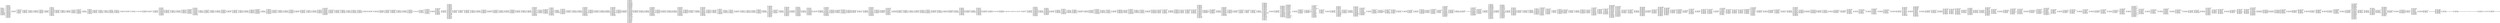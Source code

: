 digraph "graph.cfg.gv" {
	subgraph global {
		node [fontname=Courier fontsize=30.0 rank=same shape=box]
		block_0 [label="0: %00 = #0x1\l2: %01 = #0x40\l4: MSTORE(%01, %00)\l5: [NO_SSA] DUP1\l6: [NO_SSA] PUSH1\l8: [NO_SSA] DUP2\l9: [NO_SSA] MSTORE\la: [NO_SSA] PUSH1\lc: [NO_SSA] ADD\ld: [NO_SSA] PUSH2\l10: [NO_SSA] PUSH1\l12: [NO_SSA] SWAP2\l13: [NO_SSA] CODECOPY\l14: [NO_SSA] PUSH1\l16: [NO_SSA] PUSH1\l18: [NO_SSA] PUSH1\l1a: [NO_SSA] INVALID\l"]
		block_1b [label="1b: [NO_SSA] SUB\l1c: [NO_SSA] DUP11\l1d: [NO_SSA] AND\l1e: [NO_SSA] PUSH1\l20: [NO_SSA] SWAP1\l21: [NO_SSA] DUP2\l22: [NO_SSA] MSTORE\l23: [NO_SSA] PUSH1\l25: [NO_SSA] PUSH1\l27: [NO_SSA] SWAP1\l28: [NO_SSA] DUP2\l29: [NO_SSA] MSTORE\l2a: [NO_SSA] PUSH1\l2c: [NO_SSA] DUP1\l2d: [NO_SSA] DUP4\l2e: [NO_SSA] SHA3\l2f: [NO_SSA] CALLER\l30: [NO_SSA] DUP5\l31: [NO_SSA] MSTORE\l32: [NO_SSA] SWAP1\l33: [NO_SSA] SWAP2\l34: [NO_SSA] MSTORE\l35: [NO_SSA] SWAP1\l36: [NO_SSA] SHA3\l37: [NO_SSA] SLOAD\l38: [NO_SSA] SWAP2\l39: [NO_SSA] SWAP1\l3a: [NO_SSA] PUSH2\l3d: [NO_SSA] JUMP\l"]
		block_3e [label="3e: [NO_SSA] JUMPDEST\l3f: [NO_SSA] PUSH2\l42: [NO_SSA] JUMP\l"]
		block_43 [label="43: [NO_SSA] JUMPDEST\l44: [NO_SSA] POP\l45: [NO_SSA] PUSH1\l47: [NO_SSA] SWAP4\l48: [NO_SSA] SWAP3\l49: [NO_SSA] POP\l4a: [NO_SSA] POP\l4b: [NO_SSA] POP\l4c: [NO_SSA] JUMP\l"]
		block_4d [label="4d: [NO_SSA] JUMPDEST\l4e: [NO_SSA] PUSH1\l50: [NO_SSA] SLOAD\l51: [NO_SSA] PUSH1\l53: [NO_SSA] PUSH1\l55: [NO_SSA] PUSH1\l57: [NO_SSA] INVALID\l"]
		block_58 [label="58: [NO_SSA] SUB\l59: [NO_SSA] AND\l5a: [NO_SSA] CALLER\l5b: [NO_SSA] EQ\l5c: [NO_SSA] PUSH2\l5f: [NO_SSA] JUMPI\l"]
		block_60 [label="60: [NO_SSA] PUSH1\l62: [NO_SSA] MLOAD\l63: [NO_SSA] PUSH3\l67: [NO_SSA] PUSH1\l69: [NO_SSA] INVALID\l"]
		block_6a [label="6a: [NO_SSA] DUP2\l6b: [NO_SSA] MSTORE\l6c: [NO_SSA] PUSH1\l6e: [NO_SSA] ADD\l6f: [NO_SSA] PUSH2\l72: [NO_SSA] SWAP1\l73: [NO_SSA] PUSH2\l76: [NO_SSA] JUMP\l"]
		block_77 [label="77: [NO_SSA] JUMPDEST\l78: [NO_SSA] PUSH1\l7a: [NO_SSA] PUSH1\l7c: [NO_SSA] PUSH1\l7e: [NO_SSA] INVALID\l"]
		block_7f [label="7f: [NO_SSA] SUB\l80: [NO_SSA] AND\l81: [NO_SSA] PUSH1\l83: [NO_SSA] SWAP1\l84: [NO_SSA] DUP2\l85: [NO_SSA] MSTORE\l86: [NO_SSA] PUSH1\l88: [NO_SSA] PUSH1\l8a: [NO_SSA] MSTORE\l8b: [NO_SSA] PUSH1\l8d: [NO_SSA] SWAP1\l8e: [NO_SSA] SHA3\l8f: [NO_SSA] DUP1\l90: [NO_SSA] SLOAD\l91: [NO_SSA] PUSH1\l93: [NO_SSA] NOT\l94: [NO_SSA] AND\l95: [NO_SSA] SWAP1\l96: [NO_SSA] SSTORE\l97: [NO_SSA] JUMP\l"]
		block_98 [label="98: [NO_SSA] JUMPDEST\l99: [NO_SSA] PUSH1\l9b: [NO_SSA] SLOAD\l9c: [NO_SSA] PUSH1\l9e: [NO_SSA] PUSH1\la0: [NO_SSA] PUSH1\la2: [NO_SSA] INVALID\l"]
		block_a3 [label="a3: [NO_SSA] SUB\la4: [NO_SSA] AND\la5: [NO_SSA] CALLER\la6: [NO_SSA] EQ\la7: [NO_SSA] PUSH2\laa: [NO_SSA] JUMPI\l"]
		block_ab [label="ab: [NO_SSA] PUSH1\lad: [NO_SSA] MLOAD\lae: [NO_SSA] PUSH3\lb2: [NO_SSA] PUSH1\lb4: [NO_SSA] INVALID\l"]
		block_b5 [label="b5: [NO_SSA] DUP2\lb6: [NO_SSA] MSTORE\lb7: [NO_SSA] PUSH1\lb9: [NO_SSA] ADD\lba: [NO_SSA] PUSH2\lbd: [NO_SSA] SWAP1\lbe: [NO_SSA] PUSH2\lc1: [NO_SSA] JUMP\l"]
		block_c2 [label="c2: [NO_SSA] JUMPDEST\lc3: [NO_SSA] PUSH1\lc5: [NO_SSA] DUP1\lc6: [NO_SSA] SLOAD\lc7: [NO_SSA] SWAP2\lc8: [NO_SSA] ISZERO\lc9: [NO_SSA] ISZERO\lca: [NO_SSA] PUSH1\lcc: [NO_SSA] PUSH1\lce: [NO_SSA] INVALID\l"]
		block_cf [label="cf: [NO_SSA] MUL\ld0: [NO_SSA] PUSH1\ld2: [NO_SSA] PUSH1\ld4: [NO_SSA] INVALID\l"]
		block_d5 [label="d5: [NO_SSA] NOT\ld6: [NO_SSA] SWAP1\ld7: [NO_SSA] SWAP3\ld8: [NO_SSA] AND\ld9: [NO_SSA] SWAP2\lda: [NO_SSA] SWAP1\ldb: [NO_SSA] SWAP2\ldc: [NO_SSA] OR\ldd: [NO_SSA] SWAP1\lde: [NO_SSA] SSTORE\ldf: [NO_SSA] JUMP\l"]
		block_e0 [label="e0: [NO_SSA] JUMPDEST\le1: [NO_SSA] PUSH1\le3: [NO_SSA] SLOAD\le4: [NO_SSA] PUSH1\le6: [NO_SSA] PUSH1\le8: [NO_SSA] PUSH1\lea: [NO_SSA] INVALID\l"]
		block_eb [label="eb: [NO_SSA] SUB\lec: [NO_SSA] AND\led: [NO_SSA] CALLER\lee: [NO_SSA] PUSH1\lf0: [NO_SSA] PUSH1\lf2: [NO_SSA] PUSH1\lf4: [NO_SSA] INVALID\l"]
		block_f5 [label="f5: [NO_SSA] SUB\lf6: [NO_SSA] AND\lf7: [NO_SSA] EQ\lf8: [NO_SSA] DUP1\lf9: [NO_SSA] PUSH2\lfc: [NO_SSA] JUMPI\l"]
		block_fd [label="fd: [NO_SSA] POP\lfe: [NO_SSA] PUSH1\l100: [NO_SSA] SLOAD\l101: [NO_SSA] PUSH1\l103: [NO_SSA] PUSH1\l105: [NO_SSA] PUSH1\l107: [NO_SSA] INVALID\l"]
		block_108 [label="108: [NO_SSA] SUB\l109: [NO_SSA] AND\l10a: [NO_SSA] CALLER\l10b: [NO_SSA] PUSH1\l10d: [NO_SSA] PUSH1\l10f: [NO_SSA] PUSH1\l111: [NO_SSA] INVALID\l"]
		block_112 [label="112: [NO_SSA] SUB\l113: [NO_SSA] AND\l114: [NO_SSA] EQ\l"]
		block_115 [label="115: [NO_SSA] JUMPDEST\l116: [NO_SSA] PUSH2\l119: [NO_SSA] JUMPI\l"]
		block_11a [label="11a: [NO_SSA] PUSH1\l11c: [NO_SSA] DUP1\l11d: [NO_SSA] REVERT\l"]
		block_11e [label="11e: [NO_SSA] JUMPDEST\l11f: [NO_SSA] INVALID\l"]
		block_120 [label="120: [NO_SSA] PUSH2\l123: [NO_SSA] DUP2\l124: [NO_SSA] PUSH2\l127: [NO_SSA] JUMP\l"]
		block_128 [label="128: [NO_SSA] JUMPDEST\l129: [NO_SSA] POP\l12a: [NO_SSA] JUMP\l"]
		block_12b [label="12b: [NO_SSA] JUMPDEST\l12c: [NO_SSA] PUSH1\l12e: [NO_SSA] PUSH1\l130: [NO_SSA] PUSH1\l132: [NO_SSA] INVALID\l"]
		block_133 [label="133: [NO_SSA] SUB\l134: [NO_SSA] DUP2\l135: [NO_SSA] AND\l136: [NO_SSA] PUSH1\l138: [NO_SSA] SWAP1\l139: [NO_SSA] DUP2\l13a: [NO_SSA] MSTORE\l13b: [NO_SSA] PUSH1\l13d: [NO_SSA] PUSH1\l13f: [NO_SSA] MSTORE\l140: [NO_SSA] PUSH1\l142: [NO_SSA] DUP2\l143: [NO_SSA] SHA3\l144: [NO_SSA] SLOAD\l145: [NO_SSA] PUSH2\l148: [NO_SSA] SWAP1\l149: [NO_SSA] PUSH2\l14c: [NO_SSA] JUMP\l"]
		block_14d [label="14d: [NO_SSA] JUMPDEST\l14e: [NO_SSA] PUSH1\l150: [NO_SSA] SLOAD\l151: [NO_SSA] PUSH1\l153: [NO_SSA] PUSH1\l155: [NO_SSA] PUSH1\l157: [NO_SSA] INVALID\l"]
		block_158 [label="158: [NO_SSA] SUB\l159: [NO_SSA] AND\l15a: [NO_SSA] CALLER\l15b: [NO_SSA] EQ\l15c: [NO_SSA] PUSH2\l15f: [NO_SSA] JUMPI\l"]
		block_160 [label="160: [NO_SSA] PUSH1\l162: [NO_SSA] MLOAD\l163: [NO_SSA] PUSH3\l167: [NO_SSA] PUSH1\l169: [NO_SSA] INVALID\l"]
		block_16a [label="16a: [NO_SSA] DUP2\l16b: [NO_SSA] MSTORE\l16c: [NO_SSA] PUSH1\l16e: [NO_SSA] ADD\l16f: [NO_SSA] PUSH2\l172: [NO_SSA] SWAP1\l173: [NO_SSA] PUSH2\l176: [NO_SSA] JUMP\l"]
		block_177 [label="177: [NO_SSA] JUMPDEST\l178: [NO_SSA] PUSH1\l17a: [NO_SSA] DUP1\l17b: [NO_SSA] SLOAD\l17c: [NO_SSA] PUSH1\l17e: [NO_SSA] MLOAD\l17f: [NO_SSA] PUSH1\l181: [NO_SSA] PUSH1\l183: [NO_SSA] PUSH1\l185: [NO_SSA] INVALID\l"]
		block_186 [label="186: [NO_SSA] SUB\l187: [NO_SSA] SWAP1\l188: [NO_SSA] SWAP2\l189: [NO_SSA] AND\l18a: [NO_SSA] SWAP1\l18b: [NO_SSA] PUSH32\l1ac: [NO_SSA] SWAP1\l1ad: [NO_SSA] DUP4\l1ae: [NO_SSA] SWAP1\l1af: [NO_SSA] LOG3\l1b0: [NO_SSA] PUSH1\l1b2: [NO_SSA] DUP1\l1b3: [NO_SSA] SLOAD\l1b4: [NO_SSA] PUSH1\l1b6: [NO_SSA] PUSH1\l1b8: [NO_SSA] PUSH1\l1ba: [NO_SSA] INVALID\l"]
		block_1bb [label="1bb: [NO_SSA] SUB\l1bc: [NO_SSA] NOT\l1bd: [NO_SSA] AND\l1be: [NO_SSA] SWAP1\l1bf: [NO_SSA] SSTORE\l1c0: [NO_SSA] JUMP\l"]
		block_1c1 [label="1c1: [NO_SSA] JUMPDEST\l1c2: [NO_SSA] PUSH1\l1c4: [NO_SSA] SLOAD\l1c5: [NO_SSA] PUSH1\l1c7: [NO_SSA] PUSH1\l1c9: [NO_SSA] PUSH1\l1cb: [NO_SSA] INVALID\l"]
		block_1cc [label="1cc: [NO_SSA] SUB\l1cd: [NO_SSA] AND\l1ce: [NO_SSA] CALLER\l1cf: [NO_SSA] EQ\l1d0: [NO_SSA] PUSH2\l1d3: [NO_SSA] JUMPI\l"]
		block_1d4 [label="1d4: [NO_SSA] PUSH1\l1d6: [NO_SSA] MLOAD\l1d7: [NO_SSA] PUSH3\l1db: [NO_SSA] PUSH1\l1dd: [NO_SSA] INVALID\l"]
		block_1de [label="1de: [NO_SSA] DUP2\l1df: [NO_SSA] MSTORE\l1e0: [NO_SSA] PUSH1\l1e2: [NO_SSA] ADD\l1e3: [NO_SSA] PUSH2\l1e6: [NO_SSA] SWAP1\l1e7: [NO_SSA] PUSH2\l1ea: [NO_SSA] JUMP\l"]
		block_1eb [label="1eb: [NO_SSA] JUMPDEST\l1ec: [NO_SSA] PUSH1\l1ee: [NO_SSA] SSTORE\l1ef: [NO_SSA] JUMP\l"]
		block_1f0 [label="1f0: [NO_SSA] JUMPDEST\l1f1: [NO_SSA] PUSH1\l1f3: [NO_SSA] SLOAD\l1f4: [NO_SSA] PUSH1\l1f6: [NO_SSA] PUSH1\l1f8: [NO_SSA] PUSH1\l1fa: [NO_SSA] INVALID\l"]
		block_1fb [label="1fb: [NO_SSA] SUB\l1fc: [NO_SSA] AND\l1fd: [NO_SSA] CALLER\l1fe: [NO_SSA] EQ\l1ff: [NO_SSA] PUSH2\l202: [NO_SSA] JUMPI\l"]
		block_203 [label="203: [NO_SSA] PUSH1\l205: [NO_SSA] MLOAD\l206: [NO_SSA] PUSH3\l20a: [NO_SSA] PUSH1\l20c: [NO_SSA] INVALID\l"]
		block_20d [label="20d: [NO_SSA] DUP2\l20e: [NO_SSA] MSTORE\l20f: [NO_SSA] PUSH1\l211: [NO_SSA] ADD\l212: [NO_SSA] PUSH2\l215: [NO_SSA] SWAP1\l216: [NO_SSA] PUSH2\l219: [NO_SSA] JUMP\l"]
		block_21a [label="21a: [NO_SSA] JUMPDEST\l21b: [NO_SSA] PUSH1\l21d: [NO_SSA] DUP1\l21e: [NO_SSA] SLOAD\l21f: [NO_SSA] SWAP2\l220: [NO_SSA] ISZERO\l221: [NO_SSA] ISZERO\l222: [NO_SSA] PUSH1\l224: [NO_SSA] PUSH1\l226: [NO_SSA] INVALID\l"]
		block_227 [label="227: [NO_SSA] MUL\l228: [NO_SSA] PUSH1\l22a: [NO_SSA] PUSH1\l22c: [NO_SSA] INVALID\l"]
		block_22d [label="22d: [NO_SSA] NOT\l22e: [NO_SSA] SWAP1\l22f: [NO_SSA] SWAP3\l230: [NO_SSA] AND\l231: [NO_SSA] SWAP2\l232: [NO_SSA] SWAP1\l233: [NO_SSA] SWAP2\l234: [NO_SSA] OR\l235: [NO_SSA] SWAP1\l236: [NO_SSA] SSTORE\l237: [NO_SSA] JUMP\l"]
		block_238 [label="238: [NO_SSA] JUMPDEST\l239: [NO_SSA] PUSH1\l23b: [NO_SSA] SLOAD\l23c: [NO_SSA] PUSH1\l23e: [NO_SSA] PUSH1\l240: [NO_SSA] PUSH1\l242: [NO_SSA] INVALID\l"]
		block_243 [label="243: [NO_SSA] SUB\l244: [NO_SSA] AND\l245: [NO_SSA] CALLER\l246: [NO_SSA] EQ\l247: [NO_SSA] PUSH2\l24a: [NO_SSA] JUMPI\l"]
		block_24b [label="24b: [NO_SSA] PUSH1\l24d: [NO_SSA] MLOAD\l24e: [NO_SSA] PUSH3\l252: [NO_SSA] PUSH1\l254: [NO_SSA] INVALID\l"]
		block_255 [label="255: [NO_SSA] DUP2\l256: [NO_SSA] MSTORE\l257: [NO_SSA] PUSH1\l259: [NO_SSA] ADD\l25a: [NO_SSA] PUSH2\l25d: [NO_SSA] SWAP1\l25e: [NO_SSA] PUSH2\l261: [NO_SSA] JUMP\l"]
		block_262 [label="262: [NO_SSA] JUMPDEST\l263: [NO_SSA] PUSH1\l265: [NO_SSA] SSTORE\l266: [NO_SSA] JUMP\l"]
		block_267 [label="267: [NO_SSA] JUMPDEST\l268: [NO_SSA] PUSH1\l26a: [NO_SSA] SLOAD\l26b: [NO_SSA] PUSH1\l26d: [NO_SSA] PUSH1\l26f: [NO_SSA] PUSH1\l271: [NO_SSA] INVALID\l"]
		block_272 [label="272: [NO_SSA] SUB\l273: [NO_SSA] AND\l274: [NO_SSA] CALLER\l275: [NO_SSA] EQ\l276: [NO_SSA] PUSH2\l279: [NO_SSA] JUMPI\l"]
		block_27a [label="27a: [NO_SSA] PUSH1\l27c: [NO_SSA] MLOAD\l27d: [NO_SSA] PUSH3\l281: [NO_SSA] PUSH1\l283: [NO_SSA] INVALID\l"]
		block_284 [label="284: [NO_SSA] DUP2\l285: [NO_SSA] MSTORE\l286: [NO_SSA] PUSH1\l288: [NO_SSA] ADD\l289: [NO_SSA] PUSH2\l28c: [NO_SSA] SWAP1\l28d: [NO_SSA] PUSH2\l290: [NO_SSA] JUMP\l"]
		block_291 [label="291: [NO_SSA] JUMPDEST\l292: [NO_SSA] PUSH1\l294: [NO_SSA] SWAP4\l295: [NO_SSA] SWAP1\l296: [NO_SSA] SWAP4\l297: [NO_SSA] SSTORE\l298: [NO_SSA] PUSH1\l29a: [NO_SSA] SWAP2\l29b: [NO_SSA] SWAP1\l29c: [NO_SSA] SWAP2\l29d: [NO_SSA] SSTORE\l29e: [NO_SSA] PUSH1\l2a0: [NO_SSA] SSTORE\l2a1: [NO_SSA] PUSH1\l2a3: [NO_SSA] SSTORE\l2a4: [NO_SSA] JUMP\l"]
		block_2a5 [label="2a5: [NO_SSA] JUMPDEST\l2a6: [NO_SSA] PUSH1\l2a8: [NO_SSA] PUSH2\l2ab: [NO_SSA] CALLER\l2ac: [NO_SSA] DUP5\l2ad: [NO_SSA] DUP5\l2ae: [NO_SSA] PUSH2\l2b1: [NO_SSA] JUMP\l"]
		block_2b2 [label="2b2: [NO_SSA] JUMPDEST\l2b3: [NO_SSA] PUSH1\l2b5: [NO_SSA] SLOAD\l2b6: [NO_SSA] PUSH1\l2b8: [NO_SSA] PUSH1\l2ba: [NO_SSA] PUSH1\l2bc: [NO_SSA] INVALID\l"]
		block_2bd [label="2bd: [NO_SSA] SUB\l2be: [NO_SSA] AND\l2bf: [NO_SSA] CALLER\l2c0: [NO_SSA] PUSH1\l2c2: [NO_SSA] PUSH1\l2c4: [NO_SSA] PUSH1\l2c6: [NO_SSA] INVALID\l"]
		block_2c7 [label="2c7: [NO_SSA] SUB\l2c8: [NO_SSA] AND\l2c9: [NO_SSA] EQ\l2ca: [NO_SSA] DUP1\l2cb: [NO_SSA] PUSH2\l2ce: [NO_SSA] JUMPI\l"]
		block_2cf [label="2cf: [NO_SSA] POP\l2d0: [NO_SSA] PUSH1\l2d2: [NO_SSA] SLOAD\l2d3: [NO_SSA] PUSH1\l2d5: [NO_SSA] PUSH1\l2d7: [NO_SSA] PUSH1\l2d9: [NO_SSA] INVALID\l"]
		block_2da [label="2da: [NO_SSA] SUB\l2db: [NO_SSA] AND\l2dc: [NO_SSA] CALLER\l2dd: [NO_SSA] PUSH1\l2df: [NO_SSA] PUSH1\l2e1: [NO_SSA] PUSH1\l2e3: [NO_SSA] INVALID\l"]
		block_2e4 [label="2e4: [NO_SSA] SUB\l2e5: [NO_SSA] AND\l2e6: [NO_SSA] EQ\l"]
		block_2e7 [label="2e7: [NO_SSA] JUMPDEST\l2e8: [NO_SSA] PUSH2\l2eb: [NO_SSA] JUMPI\l"]
		block_2ec [label="2ec: [NO_SSA] PUSH1\l2ee: [NO_SSA] DUP1\l2ef: [NO_SSA] REVERT\l"]
		block_2f0 [label="2f0: [NO_SSA] JUMPDEST\l2f1: [NO_SSA] PUSH1\l2f3: [NO_SSA] PUSH2\l2f6: [NO_SSA] ADDRESS\l2f7: [NO_SSA] PUSH2\l2fa: [NO_SSA] JUMP\l"]
		block_2fb [label="2fb: [NO_SSA] JUMPDEST\l2fc: [NO_SSA] SWAP1\l2fd: [NO_SSA] POP\l2fe: [NO_SSA] PUSH2\l301: [NO_SSA] DUP2\l302: [NO_SSA] PUSH2\l305: [NO_SSA] JUMP\l"]
		block_306 [label="306: [NO_SSA] JUMPDEST\l307: [NO_SSA] PUSH1\l309: [NO_SSA] SLOAD\l30a: [NO_SSA] PUSH1\l30c: [NO_SSA] PUSH1\l30e: [NO_SSA] PUSH1\l310: [NO_SSA] INVALID\l"]
		block_311 [label="311: [NO_SSA] SUB\l312: [NO_SSA] AND\l313: [NO_SSA] CALLER\l314: [NO_SSA] EQ\l315: [NO_SSA] PUSH2\l318: [NO_SSA] JUMPI\l"]
		block_319 [label="319: [NO_SSA] PUSH1\l31b: [NO_SSA] MLOAD\l31c: [NO_SSA] PUSH3\l320: [NO_SSA] PUSH1\l322: [NO_SSA] INVALID\l"]
		block_323 [label="323: [NO_SSA] DUP2\l324: [NO_SSA] MSTORE\l325: [NO_SSA] PUSH1\l327: [NO_SSA] ADD\l328: [NO_SSA] PUSH2\l32b: [NO_SSA] SWAP1\l32c: [NO_SSA] PUSH2\l32f: [NO_SSA] JUMP\l"]
		block_330 [label="330: [NO_SSA] JUMPDEST\l331: [NO_SSA] PUSH1\l"]
		block_333 [label="333: [NO_SSA] JUMPDEST\l334: [NO_SSA] DUP3\l335: [NO_SSA] DUP2\l336: [NO_SSA] LT\l337: [NO_SSA] ISZERO\l338: [NO_SSA] PUSH2\l33b: [NO_SSA] JUMPI\l"]
		block_33c [label="33c: [NO_SSA] DUP2\l33d: [NO_SSA] PUSH1\l33f: [NO_SSA] PUSH1\l341: [NO_SSA] DUP7\l342: [NO_SSA] DUP7\l343: [NO_SSA] DUP6\l344: [NO_SSA] DUP2\l345: [NO_SSA] DUP2\l346: [NO_SSA] LT\l347: [NO_SSA] PUSH2\l34a: [NO_SSA] JUMPI\l"]
		block_34b [label="34b: [NO_SSA] PUSH2\l34e: [NO_SSA] PUSH2\l351: [NO_SSA] JUMP\l"]
		block_352 [label="352: [NO_SSA] JUMPDEST\l353: [NO_SSA] SWAP1\l354: [NO_SSA] POP\l355: [NO_SSA] PUSH1\l357: [NO_SSA] MUL\l358: [NO_SSA] ADD\l359: [NO_SSA] PUSH1\l35b: [NO_SSA] DUP2\l35c: [NO_SSA] ADD\l35d: [NO_SSA] SWAP1\l35e: [NO_SSA] PUSH2\l361: [NO_SSA] SWAP2\l362: [NO_SSA] SWAP1\l363: [NO_SSA] PUSH2\l366: [NO_SSA] JUMP\l"]
		block_367 [label="367: [NO_SSA] JUMPDEST\l368: [NO_SSA] PUSH1\l36a: [NO_SSA] PUSH1\l36c: [NO_SSA] PUSH1\l36e: [NO_SSA] INVALID\l"]
		block_36f [label="36f: [NO_SSA] SUB\l370: [NO_SSA] AND\l371: [NO_SSA] DUP2\l372: [NO_SSA] MSTORE\l373: [NO_SSA] PUSH1\l375: [NO_SSA] DUP2\l376: [NO_SSA] ADD\l377: [NO_SSA] SWAP2\l378: [NO_SSA] SWAP1\l379: [NO_SSA] SWAP2\l37a: [NO_SSA] MSTORE\l37b: [NO_SSA] PUSH1\l37d: [NO_SSA] ADD\l37e: [NO_SSA] PUSH1\l380: [NO_SSA] SHA3\l381: [NO_SSA] DUP1\l382: [NO_SSA] SLOAD\l383: [NO_SSA] PUSH1\l385: [NO_SSA] NOT\l386: [NO_SSA] AND\l387: [NO_SSA] SWAP2\l388: [NO_SSA] ISZERO\l389: [NO_SSA] ISZERO\l38a: [NO_SSA] SWAP2\l38b: [NO_SSA] SWAP1\l38c: [NO_SSA] SWAP2\l38d: [NO_SSA] OR\l38e: [NO_SSA] SWAP1\l38f: [NO_SSA] SSTORE\l390: [NO_SSA] DUP1\l391: [NO_SSA] PUSH2\l394: [NO_SSA] DUP2\l395: [NO_SSA] PUSH2\l398: [NO_SSA] JUMP\l"]
		block_399 [label="399: [NO_SSA] JUMPDEST\l39a: [NO_SSA] SWAP2\l39b: [NO_SSA] POP\l39c: [NO_SSA] POP\l39d: [NO_SSA] PUSH2\l3a0: [NO_SSA] JUMP\l"]
		block_3a1 [label="3a1: [NO_SSA] JUMPDEST\l3a2: [NO_SSA] POP\l3a3: [NO_SSA] POP\l3a4: [NO_SSA] POP\l3a5: [NO_SSA] POP\l3a6: [NO_SSA] JUMP\l"]
		block_3a7 [label="3a7: [NO_SSA] JUMPDEST\l3a8: [NO_SSA] PUSH1\l3aa: [NO_SSA] SLOAD\l3ab: [NO_SSA] PUSH1\l3ad: [NO_SSA] PUSH1\l3af: [NO_SSA] PUSH1\l3b1: [NO_SSA] INVALID\l"]
		block_3b2 [label="3b2: [NO_SSA] SUB\l3b3: [NO_SSA] AND\l3b4: [NO_SSA] CALLER\l3b5: [NO_SSA] EQ\l3b6: [NO_SSA] PUSH2\l3b9: [NO_SSA] JUMPI\l"]
		block_3ba [label="3ba: [NO_SSA] PUSH1\l3bc: [NO_SSA] MLOAD\l3bd: [NO_SSA] PUSH3\l3c1: [NO_SSA] PUSH1\l3c3: [NO_SSA] INVALID\l"]
		block_3c4 [label="3c4: [NO_SSA] DUP2\l3c5: [NO_SSA] MSTORE\l3c6: [NO_SSA] PUSH1\l3c8: [NO_SSA] ADD\l3c9: [NO_SSA] PUSH2\l3cc: [NO_SSA] SWAP1\l3cd: [NO_SSA] PUSH2\l3d0: [NO_SSA] JUMP\l"]
		block_3d1 [label="3d1: [NO_SSA] JUMPDEST\l3d2: [NO_SSA] PUSH1\l3d4: [NO_SSA] SSTORE\l3d5: [NO_SSA] JUMP\l"]
		block_3d6 [label="3d6: [NO_SSA] JUMPDEST\l3d7: [NO_SSA] PUSH1\l3d9: [NO_SSA] SLOAD\l3da: [NO_SSA] PUSH1\l3dc: [NO_SSA] PUSH1\l3de: [NO_SSA] PUSH1\l3e0: [NO_SSA] INVALID\l"]
		block_3e1 [label="3e1: [NO_SSA] SUB\l3e2: [NO_SSA] AND\l3e3: [NO_SSA] CALLER\l3e4: [NO_SSA] EQ\l3e5: [NO_SSA] PUSH2\l3e8: [NO_SSA] JUMPI\l"]
		block_3e9 [label="3e9: [NO_SSA] PUSH1\l3eb: [NO_SSA] MLOAD\l3ec: [NO_SSA] PUSH3\l3f0: [NO_SSA] PUSH1\l3f2: [NO_SSA] INVALID\l"]
		block_3f3 [label="3f3: [NO_SSA] DUP2\l3f4: [NO_SSA] MSTORE\l3f5: [NO_SSA] PUSH1\l3f7: [NO_SSA] ADD\l3f8: [NO_SSA] PUSH2\l3fb: [NO_SSA] SWAP1\l3fc: [NO_SSA] PUSH2\l3ff: [NO_SSA] JUMP\l"]
		block_400 [label="400: [NO_SSA] JUMPDEST\l401: [NO_SSA] PUSH1\l403: [NO_SSA] PUSH1\l405: [NO_SSA] PUSH1\l407: [NO_SSA] INVALID\l"]
		block_408 [label="408: [NO_SSA] SUB\l409: [NO_SSA] DUP2\l40a: [NO_SSA] AND\l40b: [NO_SSA] PUSH2\l40e: [NO_SSA] JUMPI\l"]
		block_40f [label="40f: [NO_SSA] PUSH1\l411: [NO_SSA] MLOAD\l412: [NO_SSA] PUSH3\l416: [NO_SSA] PUSH1\l418: [NO_SSA] INVALID\l"]
		block_419 [label="419: [NO_SSA] DUP2\l41a: [NO_SSA] MSTORE\l41b: [NO_SSA] PUSH1\l41d: [NO_SSA] PUSH1\l41f: [NO_SSA] DUP3\l420: [NO_SSA] ADD\l421: [NO_SSA] MSTORE\l422: [NO_SSA] PUSH1\l424: [NO_SSA] PUSH1\l426: [NO_SSA] DUP3\l427: [NO_SSA] ADD\l428: [NO_SSA] MSTORE\l429: [NO_SSA] PUSH32\l44a: [NO_SSA] PUSH1\l44c: [NO_SSA] DUP3\l44d: [NO_SSA] ADD\l44e: [NO_SSA] MSTORE\l44f: [NO_SSA] PUSH6\l456: [NO_SSA] PUSH1\l458: [NO_SSA] INVALID\l"]
		block_459 [label="459: [NO_SSA] PUSH1\l45b: [NO_SSA] DUP3\l45c: [NO_SSA] ADD\l45d: [NO_SSA] MSTORE\l45e: [NO_SSA] PUSH1\l460: [NO_SSA] ADD\l461: [NO_SSA] PUSH2\l464: [NO_SSA] JUMP\l"]
		block_465 [label="465: [NO_SSA] JUMPDEST\l466: [NO_SSA] PUSH1\l468: [NO_SSA] DUP1\l469: [NO_SSA] SLOAD\l46a: [NO_SSA] PUSH1\l46c: [NO_SSA] MLOAD\l46d: [NO_SSA] PUSH1\l46f: [NO_SSA] PUSH1\l471: [NO_SSA] PUSH1\l473: [NO_SSA] INVALID\l"]
		block_474 [label="474: [NO_SSA] SUB\l475: [NO_SSA] DUP1\l476: [NO_SSA] DUP6\l477: [NO_SSA] AND\l478: [NO_SSA] SWAP4\l479: [NO_SSA] SWAP3\l47a: [NO_SSA] AND\l47b: [NO_SSA] SWAP2\l47c: [NO_SSA] PUSH32\l49d: [NO_SSA] SWAP2\l49e: [NO_SSA] LOG3\l49f: [NO_SSA] PUSH1\l4a1: [NO_SSA] DUP1\l4a2: [NO_SSA] SLOAD\l4a3: [NO_SSA] PUSH1\l4a5: [NO_SSA] PUSH1\l4a7: [NO_SSA] PUSH1\l4a9: [NO_SSA] INVALID\l"]
		block_4aa [label="4aa: [NO_SSA] SUB\l4ab: [NO_SSA] NOT\l4ac: [NO_SSA] AND\l4ad: [NO_SSA] PUSH1\l4af: [NO_SSA] PUSH1\l4b1: [NO_SSA] PUSH1\l4b3: [NO_SSA] INVALID\l"]
		block_4b4 [label="4b4: [NO_SSA] SUB\l4b5: [NO_SSA] SWAP3\l4b6: [NO_SSA] SWAP1\l4b7: [NO_SSA] SWAP3\l4b8: [NO_SSA] AND\l4b9: [NO_SSA] SWAP2\l4ba: [NO_SSA] SWAP1\l4bb: [NO_SSA] SWAP2\l4bc: [NO_SSA] OR\l4bd: [NO_SSA] SWAP1\l4be: [NO_SSA] SSTORE\l4bf: [NO_SSA] JUMP\l"]
		block_4c0 [label="4c0: [NO_SSA] JUMPDEST\l4c1: [NO_SSA] PUSH1\l4c3: [NO_SSA] PUSH1\l4c5: [NO_SSA] PUSH1\l4c7: [NO_SSA] INVALID\l"]
		block_4c8 [label="4c8: [NO_SSA] SUB\l4c9: [NO_SSA] DUP4\l4ca: [NO_SSA] AND\l4cb: [NO_SSA] PUSH2\l4ce: [NO_SSA] JUMPI\l"]
		block_4cf [label="4cf: [NO_SSA] PUSH1\l4d1: [NO_SSA] MLOAD\l4d2: [NO_SSA] PUSH3\l4d6: [NO_SSA] PUSH1\l4d8: [NO_SSA] INVALID\l"]
		block_4d9 [label="4d9: [NO_SSA] DUP2\l4da: [NO_SSA] MSTORE\l4db: [NO_SSA] PUSH1\l4dd: [NO_SSA] PUSH1\l4df: [NO_SSA] DUP3\l4e0: [NO_SSA] ADD\l4e1: [NO_SSA] MSTORE\l4e2: [NO_SSA] PUSH1\l4e4: [NO_SSA] DUP1\l4e5: [NO_SSA] DUP3\l4e6: [NO_SSA] ADD\l4e7: [NO_SSA] MSTORE\l4e8: [NO_SSA] PUSH32\l509: [NO_SSA] PUSH1\l50b: [NO_SSA] DUP3\l50c: [NO_SSA] ADD\l50d: [NO_SSA] MSTORE\l50e: [NO_SSA] PUSH4\l513: [NO_SSA] PUSH1\l515: [NO_SSA] INVALID\l"]
		block_516 [label="516: [NO_SSA] PUSH1\l518: [NO_SSA] DUP3\l519: [NO_SSA] ADD\l51a: [NO_SSA] MSTORE\l51b: [NO_SSA] PUSH1\l51d: [NO_SSA] ADD\l51e: [NO_SSA] PUSH2\l521: [NO_SSA] JUMP\l"]
		block_522 [label="522: [NO_SSA] JUMPDEST\l523: [NO_SSA] PUSH1\l525: [NO_SSA] PUSH1\l527: [NO_SSA] PUSH1\l529: [NO_SSA] INVALID\l"]
		block_52a [label="52a: [NO_SSA] SUB\l52b: [NO_SSA] DUP3\l52c: [NO_SSA] AND\l52d: [NO_SSA] PUSH2\l530: [NO_SSA] JUMPI\l"]
		block_531 [label="531: [NO_SSA] PUSH1\l533: [NO_SSA] MLOAD\l534: [NO_SSA] PUSH3\l538: [NO_SSA] PUSH1\l53a: [NO_SSA] INVALID\l"]
		block_53b [label="53b: [NO_SSA] DUP2\l53c: [NO_SSA] MSTORE\l53d: [NO_SSA] PUSH1\l53f: [NO_SSA] PUSH1\l541: [NO_SSA] DUP3\l542: [NO_SSA] ADD\l543: [NO_SSA] MSTORE\l544: [NO_SSA] PUSH1\l546: [NO_SSA] PUSH1\l548: [NO_SSA] DUP3\l549: [NO_SSA] ADD\l54a: [NO_SSA] MSTORE\l54b: [NO_SSA] PUSH32\l56c: [NO_SSA] PUSH1\l56e: [NO_SSA] DUP3\l56f: [NO_SSA] ADD\l570: [NO_SSA] MSTORE\l571: [NO_SSA] PUSH2\l574: [NO_SSA] PUSH1\l576: [NO_SSA] INVALID\l"]
		block_577 [label="577: [NO_SSA] PUSH1\l579: [NO_SSA] DUP3\l57a: [NO_SSA] ADD\l57b: [NO_SSA] MSTORE\l57c: [NO_SSA] PUSH1\l57e: [NO_SSA] ADD\l57f: [NO_SSA] PUSH2\l582: [NO_SSA] JUMP\l"]
		block_583 [label="583: [NO_SSA] JUMPDEST\l584: [NO_SSA] PUSH1\l586: [NO_SSA] PUSH1\l588: [NO_SSA] PUSH1\l58a: [NO_SSA] INVALID\l"]
		block_58b [label="58b: [NO_SSA] SUB\l58c: [NO_SSA] DUP4\l58d: [NO_SSA] DUP2\l58e: [NO_SSA] AND\l58f: [NO_SSA] PUSH1\l591: [NO_SSA] DUP2\l592: [NO_SSA] DUP2\l593: [NO_SSA] MSTORE\l594: [NO_SSA] PUSH1\l596: [NO_SSA] PUSH1\l598: [NO_SSA] SWAP1\l599: [NO_SSA] DUP2\l59a: [NO_SSA] MSTORE\l59b: [NO_SSA] PUSH1\l59d: [NO_SSA] DUP1\l59e: [NO_SSA] DUP4\l59f: [NO_SSA] SHA3\l5a0: [NO_SSA] SWAP5\l5a1: [NO_SSA] DUP8\l5a2: [NO_SSA] AND\l5a3: [NO_SSA] DUP1\l5a4: [NO_SSA] DUP5\l5a5: [NO_SSA] MSTORE\l5a6: [NO_SSA] SWAP5\l5a7: [NO_SSA] DUP3\l5a8: [NO_SSA] MSTORE\l5a9: [NO_SSA] SWAP2\l5aa: [NO_SSA] DUP3\l5ab: [NO_SSA] SWAP1\l5ac: [NO_SSA] SHA3\l5ad: [NO_SSA] DUP6\l5ae: [NO_SSA] SWAP1\l5af: [NO_SSA] SSTORE\l5b0: [NO_SSA] SWAP1\l5b1: [NO_SSA] MLOAD\l5b2: [NO_SSA] DUP5\l5b3: [NO_SSA] DUP2\l5b4: [NO_SSA] MSTORE\l5b5: [NO_SSA] PUSH32\l5d6: [NO_SSA] SWAP2\l5d7: [NO_SSA] ADD\l5d8: [NO_SSA] PUSH1\l5da: [NO_SSA] MLOAD\l5db: [NO_SSA] DUP1\l5dc: [NO_SSA] SWAP2\l5dd: [NO_SSA] SUB\l5de: [NO_SSA] SWAP1\l5df: [NO_SSA] LOG3\l5e0: [NO_SSA] POP\l5e1: [NO_SSA] POP\l5e2: [NO_SSA] POP\l5e3: [NO_SSA] JUMP\l"]
		block_5e4 [label="5e4: [NO_SSA] JUMPDEST\l5e5: [NO_SSA] PUSH1\l5e7: [NO_SSA] PUSH1\l5e9: [NO_SSA] PUSH1\l5eb: [NO_SSA] INVALID\l"]
		block_5ec [label="5ec: [NO_SSA] SUB\l5ed: [NO_SSA] DUP4\l5ee: [NO_SSA] AND\l5ef: [NO_SSA] PUSH2\l5f2: [NO_SSA] JUMPI\l"]
		block_5f3 [label="5f3: [NO_SSA] PUSH1\l5f5: [NO_SSA] MLOAD\l5f6: [NO_SSA] PUSH3\l5fa: [NO_SSA] PUSH1\l5fc: [NO_SSA] INVALID\l"]
		block_5fd [label="5fd: [NO_SSA] DUP2\l5fe: [NO_SSA] MSTORE\l5ff: [NO_SSA] PUSH1\l601: [NO_SSA] PUSH1\l603: [NO_SSA] DUP3\l604: [NO_SSA] ADD\l605: [NO_SSA] MSTORE\l606: [NO_SSA] PUSH1\l608: [NO_SSA] PUSH1\l60a: [NO_SSA] DUP3\l60b: [NO_SSA] ADD\l60c: [NO_SSA] MSTORE\l60d: [NO_SSA] PUSH32\l62e: [NO_SSA] PUSH1\l630: [NO_SSA] DUP3\l631: [NO_SSA] ADD\l632: [NO_SSA] MSTORE\l633: [NO_SSA] PUSH5\l639: [NO_SSA] PUSH1\l63b: [NO_SSA] INVALID\l"]
		block_63c [label="63c: [NO_SSA] PUSH1\l63e: [NO_SSA] DUP3\l63f: [NO_SSA] ADD\l640: [NO_SSA] MSTORE\l641: [NO_SSA] PUSH1\l643: [NO_SSA] ADD\l644: [NO_SSA] PUSH2\l647: [NO_SSA] JUMP\l"]
		block_648 [label="648: [NO_SSA] JUMPDEST\l649: [NO_SSA] PUSH1\l64b: [NO_SSA] PUSH1\l64d: [NO_SSA] PUSH1\l64f: [NO_SSA] INVALID\l"]
		block_650 [label="650: [NO_SSA] SUB\l651: [NO_SSA] DUP3\l652: [NO_SSA] AND\l653: [NO_SSA] PUSH2\l656: [NO_SSA] JUMPI\l"]
		block_657 [label="657: [NO_SSA] PUSH1\l659: [NO_SSA] MLOAD\l65a: [NO_SSA] PUSH3\l65e: [NO_SSA] PUSH1\l660: [NO_SSA] INVALID\l"]
		block_661 [label="661: [NO_SSA] DUP2\l662: [NO_SSA] MSTORE\l663: [NO_SSA] PUSH1\l665: [NO_SSA] PUSH1\l667: [NO_SSA] DUP3\l668: [NO_SSA] ADD\l669: [NO_SSA] MSTORE\l66a: [NO_SSA] PUSH1\l66c: [NO_SSA] PUSH1\l66e: [NO_SSA] DUP3\l66f: [NO_SSA] ADD\l670: [NO_SSA] MSTORE\l671: [NO_SSA] PUSH32\l692: [NO_SSA] PUSH1\l694: [NO_SSA] DUP3\l695: [NO_SSA] ADD\l696: [NO_SSA] MSTORE\l697: [NO_SSA] PUSH3\l69b: [NO_SSA] PUSH1\l69d: [NO_SSA] INVALID\l"]
		block_69e [label="69e: [NO_SSA] PUSH1\l6a0: [NO_SSA] DUP3\l6a1: [NO_SSA] ADD\l6a2: [NO_SSA] MSTORE\l6a3: [NO_SSA] PUSH1\l6a5: [NO_SSA] ADD\l6a6: [NO_SSA] PUSH2\l6a9: [NO_SSA] JUMP\l"]
		block_6aa [label="6aa: [NO_SSA] JUMPDEST\l6ab: [NO_SSA] PUSH1\l6ad: [NO_SSA] DUP2\l6ae: [NO_SSA] GT\l6af: [NO_SSA] PUSH2\l6b2: [NO_SSA] JUMPI\l"]
		block_6b3 [label="6b3: [NO_SSA] PUSH1\l6b5: [NO_SSA] MLOAD\l6b6: [NO_SSA] PUSH3\l6ba: [NO_SSA] PUSH1\l6bc: [NO_SSA] INVALID\l"]
		block_6bd [label="6bd: [NO_SSA] DUP2\l6be: [NO_SSA] MSTORE\l6bf: [NO_SSA] PUSH1\l6c1: [NO_SSA] PUSH1\l6c3: [NO_SSA] DUP3\l6c4: [NO_SSA] ADD\l6c5: [NO_SSA] MSTORE\l6c6: [NO_SSA] PUSH1\l6c8: [NO_SSA] PUSH1\l6ca: [NO_SSA] DUP3\l6cb: [NO_SSA] ADD\l6cc: [NO_SSA] MSTORE\l6cd: [NO_SSA] PUSH32\l6ee: [NO_SSA] PUSH1\l6f0: [NO_SSA] DUP3\l6f1: [NO_SSA] ADD\l6f2: [NO_SSA] MSTORE\l6f3: [NO_SSA] PUSH9\l6fd: [NO_SSA] PUSH1\l6ff: [NO_SSA] INVALID\l"]
		block_700 [label="700: [NO_SSA] PUSH1\l702: [NO_SSA] DUP3\l703: [NO_SSA] ADD\l704: [NO_SSA] MSTORE\l705: [NO_SSA] PUSH1\l707: [NO_SSA] ADD\l708: [NO_SSA] PUSH2\l70b: [NO_SSA] JUMP\l"]
		block_70c [label="70c: [NO_SSA] JUMPDEST\l70d: [NO_SSA] PUSH1\l70f: [NO_SSA] SLOAD\l710: [NO_SSA] PUSH1\l712: [NO_SSA] PUSH1\l714: [NO_SSA] PUSH1\l716: [NO_SSA] INVALID\l"]
		block_717 [label="717: [NO_SSA] SUB\l718: [NO_SSA] DUP5\l719: [NO_SSA] DUP2\l71a: [NO_SSA] AND\l71b: [NO_SSA] SWAP2\l71c: [NO_SSA] AND\l71d: [NO_SSA] EQ\l71e: [NO_SSA] DUP1\l71f: [NO_SSA] ISZERO\l720: [NO_SSA] SWAP1\l721: [NO_SSA] PUSH2\l724: [NO_SSA] JUMPI\l"]
		block_725 [label="725: [NO_SSA] POP\l726: [NO_SSA] PUSH1\l728: [NO_SSA] SLOAD\l729: [NO_SSA] PUSH1\l72b: [NO_SSA] PUSH1\l72d: [NO_SSA] PUSH1\l72f: [NO_SSA] INVALID\l"]
		block_730 [label="730: [NO_SSA] SUB\l731: [NO_SSA] DUP4\l732: [NO_SSA] DUP2\l733: [NO_SSA] AND\l734: [NO_SSA] SWAP2\l735: [NO_SSA] AND\l736: [NO_SSA] EQ\l737: [NO_SSA] ISZERO\l"]
		block_738 [label="738: [NO_SSA] JUMPDEST\l739: [NO_SSA] ISZERO\l73a: [NO_SSA] PUSH2\l73d: [NO_SSA] JUMPI\l"]
		block_73e [label="73e: [NO_SSA] PUSH1\l740: [NO_SSA] SLOAD\l741: [NO_SSA] PUSH1\l743: [NO_SSA] PUSH1\l745: [NO_SSA] INVALID\l"]
		block_746 [label="746: [NO_SSA] SWAP1\l747: [NO_SSA] DIV\l748: [NO_SSA] PUSH1\l74a: [NO_SSA] AND\l74b: [NO_SSA] PUSH2\l74e: [NO_SSA] JUMPI\l"]
		block_74f [label="74f: [NO_SSA] PUSH1\l751: [NO_SSA] SLOAD\l752: [NO_SSA] PUSH1\l754: [NO_SSA] PUSH1\l756: [NO_SSA] PUSH1\l758: [NO_SSA] INVALID\l"]
		block_759 [label="759: [NO_SSA] SUB\l75a: [NO_SSA] DUP5\l75b: [NO_SSA] DUP2\l75c: [NO_SSA] AND\l75d: [NO_SSA] SWAP2\l75e: [NO_SSA] AND\l75f: [NO_SSA] EQ\l760: [NO_SSA] PUSH2\l763: [NO_SSA] JUMPI\l"]
		block_764 [label="764: [NO_SSA] PUSH1\l766: [NO_SSA] MLOAD\l767: [NO_SSA] PUSH3\l76b: [NO_SSA] PUSH1\l76d: [NO_SSA] INVALID\l"]
		block_76e [label="76e: [NO_SSA] DUP2\l76f: [NO_SSA] MSTORE\l770: [NO_SSA] PUSH1\l772: [NO_SSA] PUSH1\l774: [NO_SSA] DUP3\l775: [NO_SSA] ADD\l776: [NO_SSA] MSTORE\l777: [NO_SSA] PUSH1\l779: [NO_SSA] PUSH1\l77b: [NO_SSA] DUP3\l77c: [NO_SSA] ADD\l77d: [NO_SSA] MSTORE\l77e: [NO_SSA] PUSH32\l79f: [NO_SSA] PUSH1\l7a1: [NO_SSA] DUP3\l7a2: [NO_SSA] ADD\l7a3: [NO_SSA] MSTORE\l7a4: [NO_SSA] PUSH32\l7c5: [NO_SSA] PUSH1\l7c7: [NO_SSA] DUP3\l7c8: [NO_SSA] ADD\l7c9: [NO_SSA] MSTORE\l7ca: [NO_SSA] PUSH1\l7cc: [NO_SSA] ADD\l7cd: [NO_SSA] PUSH2\l7d0: [NO_SSA] JUMP\l"]
		block_7d1 [label="7d1: [NO_SSA] JUMPDEST\l7d2: [NO_SSA] PUSH1\l7d4: [NO_SSA] SLOAD\l7d5: [NO_SSA] DUP2\l7d6: [NO_SSA] GT\l7d7: [NO_SSA] ISZERO\l7d8: [NO_SSA] PUSH2\l7db: [NO_SSA] JUMPI\l"]
		block_7dc [label="7dc: [NO_SSA] PUSH1\l7de: [NO_SSA] MLOAD\l7df: [NO_SSA] PUSH3\l7e3: [NO_SSA] PUSH1\l7e5: [NO_SSA] INVALID\l"]
		block_7e6 [label="7e6: [NO_SSA] DUP2\l7e7: [NO_SSA] MSTORE\l7e8: [NO_SSA] PUSH1\l7ea: [NO_SSA] PUSH1\l7ec: [NO_SSA] DUP3\l7ed: [NO_SSA] ADD\l7ee: [NO_SSA] MSTORE\l7ef: [NO_SSA] PUSH1\l7f1: [NO_SSA] PUSH1\l7f3: [NO_SSA] DUP3\l7f4: [NO_SSA] ADD\l7f5: [NO_SSA] MSTORE\l7f6: [NO_SSA] PUSH32\l817: [NO_SSA] PUSH1\l819: [NO_SSA] DUP3\l81a: [NO_SSA] ADD\l81b: [NO_SSA] MSTORE\l81c: [NO_SSA] PUSH1\l81e: [NO_SSA] ADD\l81f: [NO_SSA] PUSH2\l822: [NO_SSA] JUMP\l"]
		block_823 [label="823: [NO_SSA] JUMPDEST\l824: [NO_SSA] PUSH1\l826: [NO_SSA] PUSH1\l828: [NO_SSA] PUSH1\l82a: [NO_SSA] INVALID\l"]
		block_82b [label="82b: [NO_SSA] SUB\l82c: [NO_SSA] DUP4\l82d: [NO_SSA] AND\l82e: [NO_SSA] PUSH1\l830: [NO_SSA] SWAP1\l831: [NO_SSA] DUP2\l832: [NO_SSA] MSTORE\l833: [NO_SSA] PUSH1\l835: [NO_SSA] PUSH1\l837: [NO_SSA] MSTORE\l838: [NO_SSA] PUSH1\l83a: [NO_SSA] SWAP1\l83b: [NO_SSA] SHA3\l83c: [NO_SSA] SLOAD\l83d: [NO_SSA] PUSH1\l83f: [NO_SSA] AND\l840: [NO_SSA] ISZERO\l841: [NO_SSA] DUP1\l842: [NO_SSA] ISZERO\l843: [NO_SSA] PUSH2\l846: [NO_SSA] JUMPI\l"]
		block_847 [label="847: [NO_SSA] POP\l848: [NO_SSA] PUSH1\l84a: [NO_SSA] PUSH1\l84c: [NO_SSA] PUSH1\l84e: [NO_SSA] INVALID\l"]
		block_84f [label="84f: [NO_SSA] SUB\l850: [NO_SSA] DUP3\l851: [NO_SSA] AND\l852: [NO_SSA] PUSH1\l854: [NO_SSA] SWAP1\l855: [NO_SSA] DUP2\l856: [NO_SSA] MSTORE\l857: [NO_SSA] PUSH1\l859: [NO_SSA] PUSH1\l85b: [NO_SSA] MSTORE\l85c: [NO_SSA] PUSH1\l85e: [NO_SSA] SWAP1\l85f: [NO_SSA] SHA3\l860: [NO_SSA] SLOAD\l861: [NO_SSA] PUSH1\l863: [NO_SSA] AND\l864: [NO_SSA] ISZERO\l"]
		block_865 [label="865: [NO_SSA] JUMPDEST\l866: [NO_SSA] PUSH2\l869: [NO_SSA] JUMPI\l"]
		block_86a [label="86a: [NO_SSA] PUSH1\l86c: [NO_SSA] MLOAD\l86d: [NO_SSA] PUSH3\l871: [NO_SSA] PUSH1\l873: [NO_SSA] INVALID\l"]
		block_874 [label="874: [NO_SSA] DUP2\l875: [NO_SSA] MSTORE\l876: [NO_SSA] PUSH1\l878: [NO_SSA] PUSH1\l87a: [NO_SSA] DUP3\l87b: [NO_SSA] ADD\l87c: [NO_SSA] MSTORE\l87d: [NO_SSA] PUSH1\l87f: [NO_SSA] PUSH1\l881: [NO_SSA] DUP3\l882: [NO_SSA] ADD\l883: [NO_SSA] MSTORE\l884: [NO_SSA] PUSH32\l8a5: [NO_SSA] PUSH1\l8a7: [NO_SSA] DUP3\l8a8: [NO_SSA] ADD\l8a9: [NO_SSA] MSTORE\l8aa: [NO_SSA] PUSH3\l8ae: [NO_SSA] PUSH1\l8b0: [NO_SSA] INVALID\l"]
		block_8b1 [label="8b1: [NO_SSA] PUSH1\l8b3: [NO_SSA] DUP3\l8b4: [NO_SSA] ADD\l8b5: [NO_SSA] MSTORE\l8b6: [NO_SSA] PUSH1\l8b8: [NO_SSA] ADD\l8b9: [NO_SSA] PUSH2\l8bc: [NO_SSA] JUMP\l"]
		block_8bd [label="8bd: [NO_SSA] JUMPDEST\l8be: [NO_SSA] PUSH1\l8c0: [NO_SSA] SLOAD\l8c1: [NO_SSA] PUSH1\l8c3: [NO_SSA] PUSH1\l8c5: [NO_SSA] PUSH1\l8c7: [NO_SSA] INVALID\l"]
		block_8c8 [label="8c8: [NO_SSA] SUB\l8c9: [NO_SSA] DUP4\l8ca: [NO_SSA] DUP2\l8cb: [NO_SSA] AND\l8cc: [NO_SSA] SWAP2\l8cd: [NO_SSA] AND\l8ce: [NO_SSA] EQ\l8cf: [NO_SSA] PUSH2\l8d2: [NO_SSA] JUMPI\l"]
		block_8d3 [label="8d3: [NO_SSA] PUSH1\l8d5: [NO_SSA] SLOAD\l8d6: [NO_SSA] DUP2\l8d7: [NO_SSA] PUSH2\l8da: [NO_SSA] DUP5\l8db: [NO_SSA] PUSH2\l8de: [NO_SSA] JUMP\l"]
		block_8df [label="8df: [NO_SSA] JUMPDEST\l8e0: [NO_SSA] PUSH2\l8e3: [NO_SSA] SWAP2\l8e4: [NO_SSA] SWAP1\l8e5: [NO_SSA] PUSH2\l8e8: [NO_SSA] JUMP\l"]
		block_8e9 [label="8e9: [NO_SSA] JUMPDEST\l8ea: [NO_SSA] LT\l8eb: [NO_SSA] PUSH2\l8ee: [NO_SSA] JUMPI\l"]
		block_8ef [label="8ef: [NO_SSA] PUSH1\l8f1: [NO_SSA] MLOAD\l8f2: [NO_SSA] PUSH3\l8f6: [NO_SSA] PUSH1\l8f8: [NO_SSA] INVALID\l"]
		block_8f9 [label="8f9: [NO_SSA] DUP2\l8fa: [NO_SSA] MSTORE\l8fb: [NO_SSA] PUSH1\l8fd: [NO_SSA] PUSH1\l8ff: [NO_SSA] DUP3\l900: [NO_SSA] ADD\l901: [NO_SSA] MSTORE\l902: [NO_SSA] PUSH1\l904: [NO_SSA] PUSH1\l906: [NO_SSA] DUP3\l907: [NO_SSA] ADD\l908: [NO_SSA] MSTORE\l909: [NO_SSA] PUSH32\l92a: [NO_SSA] PUSH1\l92c: [NO_SSA] DUP3\l92d: [NO_SSA] ADD\l92e: [NO_SSA] MSTORE\l92f: [NO_SSA] PUSH3\l933: [NO_SSA] PUSH1\l935: [NO_SSA] INVALID\l"]
		block_936 [label="936: [NO_SSA] PUSH1\l938: [NO_SSA] DUP3\l939: [NO_SSA] ADD\l93a: [NO_SSA] MSTORE\l93b: [NO_SSA] PUSH1\l93d: [NO_SSA] ADD\l93e: [NO_SSA] PUSH2\l941: [NO_SSA] JUMP\l"]
		block_942 [label="942: [NO_SSA] JUMPDEST\l943: [NO_SSA] PUSH1\l945: [NO_SSA] PUSH2\l948: [NO_SSA] ADDRESS\l949: [NO_SSA] PUSH2\l94c: [NO_SSA] JUMP\l"]
		block_94d [label="94d: [NO_SSA] JUMPDEST\l94e: [NO_SSA] PUSH1\l950: [NO_SSA] SLOAD\l951: [NO_SSA] PUSH1\l953: [NO_SSA] SLOAD\l954: [NO_SSA] SWAP2\l955: [NO_SSA] SWAP3\l956: [NO_SSA] POP\l957: [NO_SSA] DUP3\l958: [NO_SSA] LT\l959: [NO_SSA] ISZERO\l95a: [NO_SSA] SWAP1\l95b: [NO_SSA] DUP3\l95c: [NO_SSA] LT\l95d: [NO_SSA] PUSH2\l960: [NO_SSA] JUMPI\l"]
		block_961 [label="961: [NO_SSA] PUSH1\l963: [NO_SSA] SLOAD\l964: [NO_SSA] SWAP2\l965: [NO_SSA] POP\l"]
		block_966 [label="966: [NO_SSA] JUMPDEST\l967: [NO_SSA] DUP1\l968: [NO_SSA] DUP1\l969: [NO_SSA] ISZERO\l96a: [NO_SSA] PUSH2\l96d: [NO_SSA] JUMPI\l"]
		block_96e [label="96e: [NO_SSA] POP\l96f: [NO_SSA] PUSH1\l971: [NO_SSA] SLOAD\l972: [NO_SSA] PUSH1\l974: [NO_SSA] PUSH1\l976: [NO_SSA] INVALID\l"]
		block_977 [label="977: [NO_SSA] SWAP1\l978: [NO_SSA] DIV\l979: [NO_SSA] PUSH1\l97b: [NO_SSA] AND\l97c: [NO_SSA] ISZERO\l"]
		block_97d [label="97d: [NO_SSA] JUMPDEST\l97e: [NO_SSA] DUP1\l97f: [NO_SSA] ISZERO\l980: [NO_SSA] PUSH2\l983: [NO_SSA] JUMPI\l"]
		block_984 [label="984: [NO_SSA] POP\l985: [NO_SSA] PUSH1\l987: [NO_SSA] SLOAD\l988: [NO_SSA] PUSH1\l98a: [NO_SSA] PUSH1\l98c: [NO_SSA] PUSH1\l98e: [NO_SSA] INVALID\l"]
		block_98f [label="98f: [NO_SSA] SUB\l990: [NO_SSA] DUP7\l991: [NO_SSA] DUP2\l992: [NO_SSA] AND\l993: [NO_SSA] SWAP2\l994: [NO_SSA] AND\l995: [NO_SSA] EQ\l996: [NO_SSA] ISZERO\l"]
		block_997 [label="997: [NO_SSA] JUMPDEST\l998: [NO_SSA] DUP1\l999: [NO_SSA] ISZERO\l99a: [NO_SSA] PUSH2\l99d: [NO_SSA] JUMPI\l"]
		block_99e [label="99e: [NO_SSA] POP\l99f: [NO_SSA] PUSH1\l9a1: [NO_SSA] SLOAD\l9a2: [NO_SSA] PUSH1\l9a4: [NO_SSA] PUSH1\l9a6: [NO_SSA] INVALID\l"]
		block_9a7 [label="9a7: [NO_SSA] SWAP1\l9a8: [NO_SSA] DIV\l9a9: [NO_SSA] PUSH1\l9ab: [NO_SSA] AND\l"]
		block_9ac [label="9ac: [NO_SSA] JUMPDEST\l9ad: [NO_SSA] DUP1\l9ae: [NO_SSA] ISZERO\l9af: [NO_SSA] PUSH2\l9b2: [NO_SSA] JUMPI\l"]
		block_9b3 [label="9b3: [NO_SSA] POP\l9b4: [NO_SSA] PUSH1\l9b6: [NO_SSA] PUSH1\l9b8: [NO_SSA] PUSH1\l9ba: [NO_SSA] INVALID\l"]
		block_9bb [label="9bb: [NO_SSA] SUB\l9bc: [NO_SSA] DUP6\l9bd: [NO_SSA] AND\l9be: [NO_SSA] PUSH1\l9c0: [NO_SSA] SWAP1\l9c1: [NO_SSA] DUP2\l9c2: [NO_SSA] MSTORE\l9c3: [NO_SSA] PUSH1\l9c5: [NO_SSA] PUSH1\l9c7: [NO_SSA] MSTORE\l9c8: [NO_SSA] PUSH1\l9ca: [NO_SSA] SWAP1\l9cb: [NO_SSA] SHA3\l9cc: [NO_SSA] SLOAD\l9cd: [NO_SSA] PUSH1\l9cf: [NO_SSA] AND\l9d0: [NO_SSA] ISZERO\l"]
		block_9d1 [label="9d1: [NO_SSA] JUMPDEST\l9d2: [NO_SSA] DUP1\l9d3: [NO_SSA] ISZERO\l9d4: [NO_SSA] PUSH2\l9d7: [NO_SSA] JUMPI\l"]
		block_9d8 [label="9d8: [NO_SSA] POP\l9d9: [NO_SSA] PUSH1\l9db: [NO_SSA] PUSH1\l9dd: [NO_SSA] PUSH1\l9df: [NO_SSA] INVALID\l"]
		block_9e0 [label="9e0: [NO_SSA] SUB\l9e1: [NO_SSA] DUP5\l9e2: [NO_SSA] AND\l9e3: [NO_SSA] PUSH1\l9e5: [NO_SSA] SWAP1\l9e6: [NO_SSA] DUP2\l9e7: [NO_SSA] MSTORE\l9e8: [NO_SSA] PUSH1\l9ea: [NO_SSA] PUSH1\l9ec: [NO_SSA] MSTORE\l9ed: [NO_SSA] PUSH1\l9ef: [NO_SSA] SWAP1\l9f0: [NO_SSA] SHA3\l9f1: [NO_SSA] SLOAD\l9f2: [NO_SSA] PUSH1\l9f4: [NO_SSA] AND\l9f5: [NO_SSA] ISZERO\l"]
		block_9f6 [label="9f6: [NO_SSA] JUMPDEST\l9f7: [NO_SSA] ISZERO\l9f8: [NO_SSA] PUSH2\l9fb: [NO_SSA] JUMPI\l"]
		block_9fc [label="9fc: [NO_SSA] PUSH2\l9ff: [NO_SSA] DUP3\la00: [NO_SSA] PUSH2\la03: [NO_SSA] JUMP\l"]
		block_a04 [label="a04: [NO_SSA] JUMPDEST\la05: [NO_SSA] INVALID\l"]
		block_a06 [label="a06: [NO_SSA] DUP1\la07: [NO_SSA] ISZERO\la08: [NO_SSA] PUSH2\la0b: [NO_SSA] JUMPI\l"]
		block_a0c [label="a0c: [NO_SSA] PUSH2\la0f: [NO_SSA] INVALID\l"]
		block_a10 [label="a10: [NO_SSA] PUSH2\la13: [NO_SSA] JUMP\l"]
		block_a14 [label="a14: [NO_SSA] JUMPDEST\la15: [NO_SSA] POP\l"]
		block_a16 [label="a16: [NO_SSA] JUMPDEST\la17: [NO_SSA] POP\la18: [NO_SSA] POP\l"]
		block_a19 [label="a19: [NO_SSA] JUMPDEST\la1a: [NO_SSA] PUSH1\la1c: [NO_SSA] PUSH1\la1e: [NO_SSA] PUSH1\la20: [NO_SSA] INVALID\l"]
		block_a21 [label="a21: [NO_SSA] SUB\la22: [NO_SSA] DUP4\la23: [NO_SSA] AND\la24: [NO_SSA] PUSH1\la26: [NO_SSA] SWAP1\la27: [NO_SSA] DUP2\la28: [NO_SSA] MSTORE\la29: [NO_SSA] PUSH1\la2b: [NO_SSA] PUSH1\la2d: [NO_SSA] MSTORE\la2e: [NO_SSA] PUSH1\la30: [NO_SSA] SWAP1\la31: [NO_SSA] SHA3\la32: [NO_SSA] SLOAD\la33: [NO_SSA] PUSH1\la35: [NO_SSA] SWAP1\la36: [NO_SSA] PUSH1\la38: [NO_SSA] AND\la39: [NO_SSA] DUP1\la3a: [NO_SSA] PUSH2\la3d: [NO_SSA] JUMPI\l"]
		block_a3e [label="a3e: [NO_SSA] POP\la3f: [NO_SSA] PUSH1\la41: [NO_SSA] PUSH1\la43: [NO_SSA] PUSH1\la45: [NO_SSA] INVALID\l"]
		block_a46 [label="a46: [NO_SSA] SUB\la47: [NO_SSA] DUP4\la48: [NO_SSA] AND\la49: [NO_SSA] PUSH1\la4b: [NO_SSA] SWAP1\la4c: [NO_SSA] DUP2\la4d: [NO_SSA] MSTORE\la4e: [NO_SSA] PUSH1\la50: [NO_SSA] PUSH1\la52: [NO_SSA] MSTORE\la53: [NO_SSA] PUSH1\la55: [NO_SSA] SWAP1\la56: [NO_SSA] SHA3\la57: [NO_SSA] SLOAD\la58: [NO_SSA] PUSH1\la5a: [NO_SSA] AND\l"]
		block_a5b [label="a5b: [NO_SSA] JUMPDEST\la5c: [NO_SSA] DUP1\la5d: [NO_SSA] PUSH2\la60: [NO_SSA] JUMPI\l"]
		block_a61 [label="a61: [NO_SSA] POP\la62: [NO_SSA] PUSH1\la64: [NO_SSA] SLOAD\la65: [NO_SSA] PUSH1\la67: [NO_SSA] PUSH1\la69: [NO_SSA] PUSH1\la6b: [NO_SSA] INVALID\l"]
		block_a6c [label="a6c: [NO_SSA] SUB\la6d: [NO_SSA] DUP6\la6e: [NO_SSA] DUP2\la6f: [NO_SSA] AND\la70: [NO_SSA] SWAP2\la71: [NO_SSA] AND\la72: [NO_SSA] EQ\la73: [NO_SSA] DUP1\la74: [NO_SSA] ISZERO\la75: [NO_SSA] SWAP1\la76: [NO_SSA] PUSH2\la79: [NO_SSA] JUMPI\l"]
		block_a7a [label="a7a: [NO_SSA] POP\la7b: [NO_SSA] PUSH1\la7d: [NO_SSA] SLOAD\la7e: [NO_SSA] PUSH1\la80: [NO_SSA] PUSH1\la82: [NO_SSA] PUSH1\la84: [NO_SSA] INVALID\l"]
		block_a85 [label="a85: [NO_SSA] SUB\la86: [NO_SSA] DUP5\la87: [NO_SSA] DUP2\la88: [NO_SSA] AND\la89: [NO_SSA] SWAP2\la8a: [NO_SSA] AND\la8b: [NO_SSA] EQ\la8c: [NO_SSA] ISZERO\l"]
		block_a8d [label="a8d: [NO_SSA] JUMPDEST\la8e: [NO_SSA] ISZERO\la8f: [NO_SSA] PUSH2\la92: [NO_SSA] JUMPI\l"]
		block_a93 [label="a93: [NO_SSA] POP\la94: [NO_SSA] PUSH1\la96: [NO_SSA] PUSH2\la99: [NO_SSA] JUMP\l"]
		block_a9a [label="a9a: [NO_SSA] JUMPDEST\la9b: [NO_SSA] PUSH1\la9d: [NO_SSA] SLOAD\la9e: [NO_SSA] PUSH1\laa0: [NO_SSA] PUSH1\laa2: [NO_SSA] PUSH1\laa4: [NO_SSA] INVALID\l"]
		block_aa5 [label="aa5: [NO_SSA] SUB\laa6: [NO_SSA] DUP6\laa7: [NO_SSA] DUP2\laa8: [NO_SSA] AND\laa9: [NO_SSA] SWAP2\laaa: [NO_SSA] AND\laab: [NO_SSA] EQ\laac: [NO_SSA] DUP1\laad: [NO_SSA] ISZERO\laae: [NO_SSA] PUSH2\lab1: [NO_SSA] JUMPI\l"]
		block_ab2 [label="ab2: [NO_SSA] POP\lab3: [NO_SSA] PUSH1\lab5: [NO_SSA] SLOAD\lab6: [NO_SSA] PUSH1\lab8: [NO_SSA] PUSH1\laba: [NO_SSA] PUSH1\labc: [NO_SSA] INVALID\l"]
		block_abd [label="abd: [NO_SSA] SUB\labe: [NO_SSA] DUP5\labf: [NO_SSA] DUP2\lac0: [NO_SSA] AND\lac1: [NO_SSA] SWAP2\lac2: [NO_SSA] AND\lac3: [NO_SSA] EQ\lac4: [NO_SSA] ISZERO\l"]
		block_ac5 [label="ac5: [NO_SSA] JUMPDEST\lac6: [NO_SSA] ISZERO\lac7: [NO_SSA] PUSH2\laca: [NO_SSA] JUMPI\l"]
		block_acb [label="acb: [NO_SSA] PUSH1\lacd: [NO_SSA] SLOAD\lace: [NO_SSA] PUSH1\lad0: [NO_SSA] SSTORE\lad1: [NO_SSA] PUSH1\lad3: [NO_SSA] SLOAD\lad4: [NO_SSA] PUSH1\lad6: [NO_SSA] SSTORE\l"]
		block_ad7 [label="ad7: [NO_SSA] JUMPDEST\lad8: [NO_SSA] PUSH1\lada: [NO_SSA] SLOAD\ladb: [NO_SSA] PUSH1\ladd: [NO_SSA] PUSH1\ladf: [NO_SSA] PUSH1\lae1: [NO_SSA] INVALID\l"]
		block_ae2 [label="ae2: [NO_SSA] SUB\lae3: [NO_SSA] DUP5\lae4: [NO_SSA] DUP2\lae5: [NO_SSA] AND\lae6: [NO_SSA] SWAP2\lae7: [NO_SSA] AND\lae8: [NO_SSA] EQ\lae9: [NO_SSA] DUP1\laea: [NO_SSA] ISZERO\laeb: [NO_SSA] PUSH2\laee: [NO_SSA] JUMPI\l"]
		block_aef [label="aef: [NO_SSA] POP\laf0: [NO_SSA] PUSH1\laf2: [NO_SSA] SLOAD\laf3: [NO_SSA] PUSH1\laf5: [NO_SSA] PUSH1\laf7: [NO_SSA] PUSH1\laf9: [NO_SSA] INVALID\l"]
		block_afa [label="afa: [NO_SSA] SUB\lafb: [NO_SSA] DUP6\lafc: [NO_SSA] DUP2\lafd: [NO_SSA] AND\lafe: [NO_SSA] SWAP2\laff: [NO_SSA] AND\lb00: [NO_SSA] EQ\lb01: [NO_SSA] ISZERO\l"]
		block_b02 [label="b02: [NO_SSA] JUMPDEST\lb03: [NO_SSA] ISZERO\lb04: [NO_SSA] PUSH2\lb07: [NO_SSA] JUMPI\l"]
		block_b08 [label="b08: [NO_SSA] PUSH1\lb0a: [NO_SSA] SLOAD\lb0b: [NO_SSA] PUSH1\lb0d: [NO_SSA] SSTORE\lb0e: [NO_SSA] PUSH1\lb10: [NO_SSA] SLOAD\lb11: [NO_SSA] PUSH1\lb13: [NO_SSA] SSTORE\l"]
		block_b14 [label="b14: [NO_SSA] JUMPDEST\lb15: [NO_SSA] PUSH2\lb18: [NO_SSA] DUP5\lb19: [NO_SSA] DUP5\lb1a: [NO_SSA] DUP5\lb1b: [NO_SSA] DUP5\lb1c: [NO_SSA] PUSH2\lb1f: [NO_SSA] JUMP\l"]
		block_b20 [label="b20: [NO_SSA] JUMPDEST\lb21: [NO_SSA] PUSH1\lb23: [NO_SSA] DUP2\lb24: [NO_SSA] DUP5\lb25: [NO_SSA] DUP5\lb26: [NO_SSA] GT\lb27: [NO_SSA] ISZERO\lb28: [NO_SSA] PUSH2\lb2b: [NO_SSA] JUMPI\l"]
		block_b2c [label="b2c: [NO_SSA] PUSH1\lb2e: [NO_SSA] MLOAD\lb2f: [NO_SSA] PUSH3\lb33: [NO_SSA] PUSH1\lb35: [NO_SSA] INVALID\l"]
		block_b36 [label="b36: [NO_SSA] DUP2\lb37: [NO_SSA] MSTORE\lb38: [NO_SSA] PUSH1\lb3a: [NO_SSA] ADD\lb3b: [NO_SSA] PUSH2\lb3e: [NO_SSA] SWAP2\lb3f: [NO_SSA] SWAP1\lb40: [NO_SSA] PUSH2\lb43: [NO_SSA] JUMP\l"]
		block_b44 [label="b44: [NO_SSA] JUMPDEST\lb45: [NO_SSA] POP\lb46: [NO_SSA] PUSH1\lb48: [NO_SSA] PUSH2\lb4b: [NO_SSA] DUP5\lb4c: [NO_SSA] DUP7\lb4d: [NO_SSA] PUSH2\lb50: [NO_SSA] JUMP\l"]
		block_b51 [label="b51: [NO_SSA] JUMPDEST\lb52: [NO_SSA] SWAP6\lb53: [NO_SSA] SWAP5\lb54: [NO_SSA] POP\lb55: [NO_SSA] POP\lb56: [NO_SSA] POP\lb57: [NO_SSA] POP\lb58: [NO_SSA] POP\lb59: [NO_SSA] JUMP\l"]
		block_b5a [label="b5a: [NO_SSA] JUMPDEST\lb5b: [NO_SSA] PUSH1\lb5d: [NO_SSA] SLOAD\lb5e: [NO_SSA] PUSH1\lb60: [NO_SSA] MLOAD\lb61: [NO_SSA] PUSH1\lb63: [NO_SSA] PUSH1\lb65: [NO_SSA] PUSH1\lb67: [NO_SSA] INVALID\l"]
		block_b68 [label="b68: [NO_SSA] SUB\lb69: [NO_SSA] SWAP1\lb6a: [NO_SSA] SWAP2\lb6b: [NO_SSA] AND\lb6c: [NO_SSA] SWAP1\lb6d: [NO_SSA] DUP3\lb6e: [NO_SSA] ISZERO\lb6f: [NO_SSA] PUSH2\lb72: [NO_SSA] MUL\lb73: [NO_SSA] SWAP1\lb74: [NO_SSA] DUP4\lb75: [NO_SSA] SWAP1\lb76: [NO_SSA] PUSH1\lb78: [NO_SSA] DUP2\lb79: [NO_SSA] DUP2\lb7a: [NO_SSA] DUP2\lb7b: [NO_SSA] DUP6\lb7c: [NO_SSA] DUP9\lb7d: [NO_SSA] DUP9\lb7e: [NO_SSA] CALL\lb7f: [NO_SSA] SWAP4\lb80: [NO_SSA] POP\lb81: [NO_SSA] POP\lb82: [NO_SSA] POP\lb83: [NO_SSA] POP\lb84: [NO_SSA] ISZERO\lb85: [NO_SSA] DUP1\lb86: [NO_SSA] ISZERO\lb87: [NO_SSA] PUSH2\lb8a: [NO_SSA] JUMPI\l"]
		block_b8b [label="b8b: [NO_SSA] RETURNDATASIZE\lb8c: [NO_SSA] PUSH1\lb8e: [NO_SSA] DUP1\lb8f: [NO_SSA] RETURNDATACOPY\lb90: [NO_SSA] RETURNDATASIZE\lb91: [NO_SSA] PUSH1\lb93: [NO_SSA] REVERT\l"]
		block_b94 [label="b94: [NO_SSA] JUMPDEST\lb95: [NO_SSA] PUSH1\lb97: [NO_SSA] PUSH1\lb99: [NO_SSA] SLOAD\lb9a: [NO_SSA] DUP3\lb9b: [NO_SSA] GT\lb9c: [NO_SSA] ISZERO\lb9d: [NO_SSA] PUSH2\lba0: [NO_SSA] JUMPI\l"]
		block_ba1 [label="ba1: [NO_SSA] PUSH1\lba3: [NO_SSA] MLOAD\lba4: [NO_SSA] PUSH3\lba8: [NO_SSA] PUSH1\lbaa: [NO_SSA] INVALID\l"]
		block_bab [label="bab: [NO_SSA] DUP2\lbac: [NO_SSA] MSTORE\lbad: [NO_SSA] PUSH1\lbaf: [NO_SSA] PUSH1\lbb1: [NO_SSA] DUP3\lbb2: [NO_SSA] ADD\lbb3: [NO_SSA] MSTORE\lbb4: [NO_SSA] PUSH1\lbb6: [NO_SSA] PUSH1\lbb8: [NO_SSA] DUP3\lbb9: [NO_SSA] ADD\lbba: [NO_SSA] MSTORE\lbbb: [NO_SSA] PUSH32\lbdc: [NO_SSA] PUSH1\lbde: [NO_SSA] DUP3\lbdf: [NO_SSA] ADD\lbe0: [NO_SSA] MSTORE\lbe1: [NO_SSA] PUSH10\lbec: [NO_SSA] PUSH1\lbee: [NO_SSA] INVALID\l"]
		block_bef [label="bef: [NO_SSA] PUSH1\lbf1: [NO_SSA] DUP3\lbf2: [NO_SSA] ADD\lbf3: [NO_SSA] MSTORE\lbf4: [NO_SSA] PUSH1\lbf6: [NO_SSA] ADD\lbf7: [NO_SSA] PUSH2\lbfa: [NO_SSA] JUMP\l"]
		block_bfb [label="bfb: [NO_SSA] JUMPDEST\lbfc: [NO_SSA] PUSH1\lbfe: [NO_SSA] PUSH2\lc01: [NO_SSA] PUSH2\lc04: [NO_SSA] JUMP\l"]
		block_c05 [label="c05: [NO_SSA] JUMPDEST\lc06: [NO_SSA] SWAP1\lc07: [NO_SSA] POP\lc08: [NO_SSA] PUSH2\lc0b: [NO_SSA] DUP4\lc0c: [NO_SSA] DUP3\lc0d: [NO_SSA] PUSH2\lc10: [NO_SSA] JUMP\l"]
		block_c11 [label="c11: [NO_SSA] JUMPDEST\lc12: [NO_SSA] SWAP4\lc13: [NO_SSA] SWAP3\lc14: [NO_SSA] POP\lc15: [NO_SSA] POP\lc16: [NO_SSA] POP\lc17: [NO_SSA] JUMP\l"]
		block_c18 [label="c18: [NO_SSA] JUMPDEST\lc19: [NO_SSA] PUSH1\lc1b: [NO_SSA] DUP1\lc1c: [NO_SSA] SLOAD\lc1d: [NO_SSA] PUSH1\lc1f: [NO_SSA] PUSH1\lc21: [NO_SSA] INVALID\l"]
		block_c22 [label="c22: [NO_SSA] NOT\lc23: [NO_SSA] AND\lc24: [NO_SSA] PUSH1\lc26: [NO_SSA] PUSH1\lc28: [NO_SSA] INVALID\l"]
		block_c29 [label="c29: [NO_SSA] OR\lc2a: [NO_SSA] SWAP1\lc2b: [NO_SSA] SSTORE\lc2c: [NO_SSA] PUSH1\lc2e: [NO_SSA] DUP1\lc2f: [NO_SSA] MLOAD\lc30: [NO_SSA] PUSH1\lc32: [NO_SSA] DUP1\lc33: [NO_SSA] DUP3\lc34: [NO_SSA] MSTORE\lc35: [NO_SSA] PUSH1\lc37: [NO_SSA] DUP3\lc38: [NO_SSA] ADD\lc39: [NO_SSA] DUP4\lc3a: [NO_SSA] MSTORE\lc3b: [NO_SSA] PUSH1\lc3d: [NO_SSA] SWAP3\lc3e: [NO_SSA] PUSH1\lc40: [NO_SSA] DUP4\lc41: [NO_SSA] ADD\lc42: [NO_SSA] SWAP1\lc43: [NO_SSA] DUP1\lc44: [NO_SSA] CALLDATASIZE\lc45: [NO_SSA] DUP4\lc46: [NO_SSA] CALLDATACOPY\lc47: [NO_SSA] ADD\lc48: [NO_SSA] SWAP1\lc49: [NO_SSA] POP\lc4a: [NO_SSA] POP\lc4b: [NO_SSA] SWAP1\lc4c: [NO_SSA] POP\lc4d: [NO_SSA] ADDRESS\lc4e: [NO_SSA] DUP2\lc4f: [NO_SSA] PUSH1\lc51: [NO_SSA] DUP2\lc52: [NO_SSA] MLOAD\lc53: [NO_SSA] DUP2\lc54: [NO_SSA] LT\lc55: [NO_SSA] PUSH2\lc58: [NO_SSA] JUMPI\l"]
		block_c59 [label="c59: [NO_SSA] PUSH2\lc5c: [NO_SSA] PUSH2\lc5f: [NO_SSA] JUMP\l"]
		block_c60 [label="c60: [NO_SSA] JUMPDEST\lc61: [NO_SSA] PUSH1\lc63: [NO_SSA] PUSH1\lc65: [NO_SSA] PUSH1\lc67: [NO_SSA] INVALID\l"]
		block_c68 [label="c68: [NO_SSA] SUB\lc69: [NO_SSA] SWAP3\lc6a: [NO_SSA] DUP4\lc6b: [NO_SSA] AND\lc6c: [NO_SSA] PUSH1\lc6e: [NO_SSA] SWAP2\lc6f: [NO_SSA] DUP3\lc70: [NO_SSA] MUL\lc71: [NO_SSA] SWAP3\lc72: [NO_SSA] SWAP1\lc73: [NO_SSA] SWAP3\lc74: [NO_SSA] ADD\lc75: [NO_SSA] DUP2\lc76: [NO_SSA] ADD\lc77: [NO_SSA] SWAP2\lc78: [NO_SSA] SWAP1\lc79: [NO_SSA] SWAP2\lc7a: [NO_SSA] MSTORE\lc7b: [NO_SSA] PUSH1\lc7d: [NO_SSA] SLOAD\lc7e: [NO_SSA] PUSH1\lc80: [NO_SSA] DUP1\lc81: [NO_SSA] MLOAD\lc82: [NO_SSA] PUSH4\lc87: [NO_SSA] PUSH1\lc89: [NO_SSA] INVALID\l"]
		block_c8a [label="c8a: [NO_SSA] DUP2\lc8b: [NO_SSA] MSTORE\lc8c: [NO_SSA] SWAP1\lc8d: [NO_SSA] MLOAD\lc8e: [NO_SSA] SWAP2\lc8f: [NO_SSA] SWAP1\lc90: [NO_SSA] SWAP4\lc91: [NO_SSA] AND\lc92: [NO_SSA] SWAP3\lc93: [NO_SSA] PUSH4\lc98: [NO_SSA] SWAP3\lc99: [NO_SSA] PUSH1\lc9b: [NO_SSA] DUP1\lc9c: [NO_SSA] DUP4\lc9d: [NO_SSA] ADD\lc9e: [NO_SSA] SWAP4\lc9f: [NO_SSA] SWAP2\lca0: [NO_SSA] SWAP3\lca1: [NO_SSA] DUP3\lca2: [NO_SSA] SWAP1\lca3: [NO_SSA] SUB\lca4: [NO_SSA] ADD\lca5: [NO_SSA] DUP2\lca6: [NO_SSA] DUP7\lca7: [NO_SSA] DUP1\lca8: [NO_SSA] EXTCODESIZE\lca9: [NO_SSA] ISZERO\lcaa: [NO_SSA] DUP1\lcab: [NO_SSA] ISZERO\lcac: [NO_SSA] PUSH2\lcaf: [NO_SSA] JUMPI\l"]
		block_cb0 [label="cb0: [NO_SSA] PUSH1\lcb2: [NO_SSA] DUP1\lcb3: [NO_SSA] REVERT\l"]
		block_cb4 [label="cb4: [NO_SSA] JUMPDEST\lcb5: [NO_SSA] POP\lcb6: [NO_SSA] GAS\lcb7: [NO_SSA] STATICCALL\lcb8: [NO_SSA] ISZERO\lcb9: [NO_SSA] DUP1\lcba: [NO_SSA] ISZERO\lcbb: [NO_SSA] PUSH2\lcbe: [NO_SSA] JUMPI\l"]
		block_cbf [label="cbf: [NO_SSA] RETURNDATASIZE\lcc0: [NO_SSA] PUSH1\lcc2: [NO_SSA] DUP1\lcc3: [NO_SSA] RETURNDATACOPY\lcc4: [NO_SSA] RETURNDATASIZE\lcc5: [NO_SSA] PUSH1\lcc7: [NO_SSA] REVERT\l"]
		block_cc8 [label="cc8: [NO_SSA] JUMPDEST\lcc9: [NO_SSA] POP\lcca: [NO_SSA] POP\lccb: [NO_SSA] POP\lccc: [NO_SSA] POP\lccd: [NO_SSA] PUSH1\lccf: [NO_SSA] MLOAD\lcd0: [NO_SSA] RETURNDATASIZE\lcd1: [NO_SSA] PUSH1\lcd3: [NO_SSA] NOT\lcd4: [NO_SSA] PUSH1\lcd6: [NO_SSA] DUP3\lcd7: [NO_SSA] ADD\lcd8: [NO_SSA] AND\lcd9: [NO_SSA] DUP3\lcda: [NO_SSA] ADD\lcdb: [NO_SSA] DUP1\lcdc: [NO_SSA] PUSH1\lcde: [NO_SSA] MSTORE\lcdf: [NO_SSA] POP\lce0: [NO_SSA] DUP2\lce1: [NO_SSA] ADD\lce2: [NO_SSA] SWAP1\lce3: [NO_SSA] PUSH2\lce6: [NO_SSA] SWAP2\lce7: [NO_SSA] SWAP1\lce8: [NO_SSA] PUSH2\lceb: [NO_SSA] JUMP\l"]
		block_cec [label="cec: [NO_SSA] JUMPDEST\lced: [NO_SSA] DUP2\lcee: [NO_SSA] PUSH1\lcf0: [NO_SSA] DUP2\lcf1: [NO_SSA] MLOAD\lcf2: [NO_SSA] DUP2\lcf3: [NO_SSA] LT\lcf4: [NO_SSA] PUSH2\lcf7: [NO_SSA] JUMPI\l"]
		block_cf8 [label="cf8: [NO_SSA] PUSH2\lcfb: [NO_SSA] PUSH2\lcfe: [NO_SSA] JUMP\l"]
		block_cff [label="cff: [NO_SSA] JUMPDEST\ld00: [NO_SSA] PUSH1\ld02: [NO_SSA] PUSH1\ld04: [NO_SSA] PUSH1\ld06: [NO_SSA] INVALID\l"]
		block_d07 [label="d07: [NO_SSA] SUB\ld08: [NO_SSA] SWAP3\ld09: [NO_SSA] DUP4\ld0a: [NO_SSA] AND\ld0b: [NO_SSA] PUSH1\ld0d: [NO_SSA] SWAP2\ld0e: [NO_SSA] DUP3\ld0f: [NO_SSA] MUL\ld10: [NO_SSA] SWAP3\ld11: [NO_SSA] SWAP1\ld12: [NO_SSA] SWAP3\ld13: [NO_SSA] ADD\ld14: [NO_SSA] ADD\ld15: [NO_SSA] MSTORE\ld16: [NO_SSA] PUSH1\ld18: [NO_SSA] SLOAD\ld19: [NO_SSA] PUSH2\ld1c: [NO_SSA] SWAP2\ld1d: [NO_SSA] ADDRESS\ld1e: [NO_SSA] SWAP2\ld1f: [NO_SSA] AND\ld20: [NO_SSA] DUP5\ld21: [NO_SSA] PUSH2\ld24: [NO_SSA] JUMP\l"]
		block_d25 [label="d25: [NO_SSA] JUMPDEST\ld26: [NO_SSA] PUSH1\ld28: [NO_SSA] SLOAD\ld29: [NO_SSA] PUSH1\ld2b: [NO_SSA] MLOAD\ld2c: [NO_SSA] PUSH4\ld31: [NO_SSA] PUSH1\ld33: [NO_SSA] INVALID\l"]
		block_d34 [label="d34: [NO_SSA] DUP2\ld35: [NO_SSA] MSTORE\ld36: [NO_SSA] PUSH1\ld38: [NO_SSA] PUSH1\ld3a: [NO_SSA] PUSH1\ld3c: [NO_SSA] INVALID\l"]
		block_d3d [label="d3d: [NO_SSA] SUB\ld3e: [NO_SSA] SWAP1\ld3f: [NO_SSA] SWAP2\ld40: [NO_SSA] AND\ld41: [NO_SSA] SWAP1\ld42: [NO_SSA] PUSH4\ld47: [NO_SSA] SWAP1\ld48: [NO_SSA] PUSH2\ld4b: [NO_SSA] SWAP1\ld4c: [NO_SSA] DUP6\ld4d: [NO_SSA] SWAP1\ld4e: [NO_SSA] PUSH1\ld50: [NO_SSA] SWAP1\ld51: [NO_SSA] DUP7\ld52: [NO_SSA] SWAP1\ld53: [NO_SSA] ADDRESS\ld54: [NO_SSA] SWAP1\ld55: [NO_SSA] TIMESTAMP\ld56: [NO_SSA] SWAP1\ld57: [NO_SSA] PUSH1\ld59: [NO_SSA] ADD\ld5a: [NO_SSA] PUSH2\ld5d: [NO_SSA] JUMP\l"]
		block_d5e [label="d5e: [NO_SSA] JUMPDEST\ld5f: [NO_SSA] PUSH1\ld61: [NO_SSA] PUSH1\ld63: [NO_SSA] MLOAD\ld64: [NO_SSA] DUP1\ld65: [NO_SSA] DUP4\ld66: [NO_SSA] SUB\ld67: [NO_SSA] DUP2\ld68: [NO_SSA] PUSH1\ld6a: [NO_SSA] DUP8\ld6b: [NO_SSA] DUP1\ld6c: [NO_SSA] EXTCODESIZE\ld6d: [NO_SSA] ISZERO\ld6e: [NO_SSA] DUP1\ld6f: [NO_SSA] ISZERO\ld70: [NO_SSA] PUSH2\ld73: [NO_SSA] JUMPI\l"]
		block_d74 [label="d74: [NO_SSA] PUSH1\ld76: [NO_SSA] DUP1\ld77: [NO_SSA] REVERT\l"]
		block_d78 [label="d78: [NO_SSA] JUMPDEST\ld79: [NO_SSA] POP\ld7a: [NO_SSA] GAS\ld7b: [NO_SSA] CALL\ld7c: [NO_SSA] ISZERO\ld7d: [NO_SSA] DUP1\ld7e: [NO_SSA] ISZERO\ld7f: [NO_SSA] PUSH2\ld82: [NO_SSA] JUMPI\l"]
		block_d83 [label="d83: [NO_SSA] RETURNDATASIZE\ld84: [NO_SSA] PUSH1\ld86: [NO_SSA] DUP1\ld87: [NO_SSA] RETURNDATACOPY\ld88: [NO_SSA] RETURNDATASIZE\ld89: [NO_SSA] PUSH1\ld8b: [NO_SSA] REVERT\l"]
		block_d8c [label="d8c: [NO_SSA] JUMPDEST\ld8d: [NO_SSA] POP\ld8e: [NO_SSA] POP\ld8f: [NO_SSA] PUSH1\ld91: [NO_SSA] DUP1\ld92: [NO_SSA] SLOAD\ld93: [NO_SSA] PUSH1\ld95: [NO_SSA] PUSH1\ld97: [NO_SSA] INVALID\l"]
		block_d98 [label="d98: [NO_SSA] NOT\ld99: [NO_SSA] AND\ld9a: [NO_SSA] SWAP1\ld9b: [NO_SSA] SSTORE\ld9c: [NO_SSA] POP\ld9d: [NO_SSA] POP\ld9e: [NO_SSA] POP\ld9f: [NO_SSA] POP\lda0: [NO_SSA] JUMP\l"]
		block_da1 [label="da1: [NO_SSA] JUMPDEST\lda2: [NO_SSA] DUP1\lda3: [NO_SSA] PUSH2\lda6: [NO_SSA] JUMPI\l"]
		block_da7 [label="da7: [NO_SSA] PUSH2\ldaa: [NO_SSA] PUSH2\ldad: [NO_SSA] JUMP\l"]
		block_dae [label="dae: [NO_SSA] JUMPDEST\ldaf: [NO_SSA] PUSH2\ldb2: [NO_SSA] DUP5\ldb3: [NO_SSA] DUP5\ldb4: [NO_SSA] DUP5\ldb5: [NO_SSA] PUSH2\ldb8: [NO_SSA] JUMP\l"]
		block_db9 [label="db9: [NO_SSA] JUMPDEST\ldba: [NO_SSA] DUP1\ldbb: [NO_SSA] PUSH2\ldbe: [NO_SSA] JUMPI\l"]
		block_dbf [label="dbf: [NO_SSA] PUSH2\ldc2: [NO_SSA] PUSH1\ldc4: [NO_SSA] SLOAD\ldc5: [NO_SSA] PUSH1\ldc7: [NO_SSA] SSTORE\ldc8: [NO_SSA] PUSH1\ldca: [NO_SSA] SLOAD\ldcb: [NO_SSA] PUSH1\ldcd: [NO_SSA] SSTORE\ldce: [NO_SSA] JUMP\l"]
		block_dcf [label="dcf: [NO_SSA] JUMPDEST\ldd0: [NO_SSA] PUSH1\ldd2: [NO_SSA] DUP1\ldd3: [NO_SSA] PUSH1\ldd5: [NO_SSA] PUSH2\ldd8: [NO_SSA] PUSH2\lddb: [NO_SSA] JUMP\l"]
		block_ddc [label="ddc: [NO_SSA] JUMPDEST\lddd: [NO_SSA] SWAP1\ldde: [NO_SSA] SWAP3\lddf: [NO_SSA] POP\lde0: [NO_SSA] SWAP1\lde1: [NO_SSA] POP\lde2: [NO_SSA] PUSH2\lde5: [NO_SSA] DUP3\lde6: [NO_SSA] DUP3\lde7: [NO_SSA] PUSH2\ldea: [NO_SSA] JUMP\l"]
		block_deb [label="deb: [NO_SSA] JUMPDEST\ldec: [NO_SSA] SWAP3\lded: [NO_SSA] POP\ldee: [NO_SSA] POP\ldef: [NO_SSA] POP\ldf0: [NO_SSA] SWAP1\ldf1: [NO_SSA] JUMP\l"]
		block_df2 [label="df2: [NO_SSA] JUMPDEST\ldf3: [NO_SSA] PUSH1\ldf5: [NO_SSA] PUSH2\ldf8: [NO_SSA] DUP4\ldf9: [NO_SSA] DUP4\ldfa: [NO_SSA] PUSH1\ldfc: [NO_SSA] MLOAD\ldfd: [NO_SSA] DUP1\ldfe: [NO_SSA] PUSH1\le00: [NO_SSA] ADD\le01: [NO_SSA] PUSH1\le03: [NO_SSA] MSTORE\le04: [NO_SSA] DUP1\le05: [NO_SSA] PUSH1\le07: [NO_SSA] DUP2\le08: [NO_SSA] MSTORE\le09: [NO_SSA] PUSH1\le0b: [NO_SSA] ADD\le0c: [NO_SSA] PUSH32\le2d: [NO_SSA] DUP2\le2e: [NO_SSA] MSTORE\le2f: [NO_SSA] POP\le30: [NO_SSA] PUSH2\le33: [NO_SSA] JUMP\l"]
		block_e34 [label="e34: [NO_SSA] JUMPDEST\le35: [NO_SSA] PUSH1\le37: [NO_SSA] SLOAD\le38: [NO_SSA] ISZERO\le39: [NO_SSA] DUP1\le3a: [NO_SSA] ISZERO\le3b: [NO_SSA] PUSH2\le3e: [NO_SSA] JUMPI\l"]
		block_e3f [label="e3f: [NO_SSA] POP\le40: [NO_SSA] PUSH1\le42: [NO_SSA] SLOAD\le43: [NO_SSA] ISZERO\l"]
		block_e44 [label="e44: [NO_SSA] JUMPDEST\le45: [NO_SSA] ISZERO\le46: [NO_SSA] PUSH2\le49: [NO_SSA] JUMPI\l"]
		block_e4a [label="e4a: [NO_SSA] JUMP\l"]
		block_e4b [label="e4b: [NO_SSA] JUMPDEST\le4c: [NO_SSA] PUSH1\le4e: [NO_SSA] DUP1\le4f: [NO_SSA] SLOAD\le50: [NO_SSA] PUSH1\le52: [NO_SSA] SSTORE\le53: [NO_SSA] PUSH1\le55: [NO_SSA] DUP1\le56: [NO_SSA] SLOAD\le57: [NO_SSA] PUSH1\le59: [NO_SSA] SSTORE\le5a: [NO_SSA] PUSH1\le5c: [NO_SSA] SWAP2\le5d: [NO_SSA] DUP3\le5e: [NO_SSA] SWAP1\le5f: [NO_SSA] SSTORE\le60: [NO_SSA] SSTORE\le61: [NO_SSA] JUMP\l"]
		block_e62 [label="e62: [NO_SSA] JUMPDEST\le63: [NO_SSA] PUSH1\le65: [NO_SSA] DUP1\le66: [NO_SSA] PUSH1\le68: [NO_SSA] DUP1\le69: [NO_SSA] PUSH1\le6b: [NO_SSA] DUP1\le6c: [NO_SSA] PUSH2\le6f: [NO_SSA] DUP8\le70: [NO_SSA] PUSH2\le73: [NO_SSA] JUMP\l"]
		block_e74 [label="e74: [NO_SSA] JUMPDEST\le75: [NO_SSA] PUSH1\le77: [NO_SSA] PUSH1\le79: [NO_SSA] PUSH1\le7b: [NO_SSA] INVALID\l"]
		block_e7c [label="e7c: [NO_SSA] SUB\le7d: [NO_SSA] DUP16\le7e: [NO_SSA] AND\le7f: [NO_SSA] PUSH1\le81: [NO_SSA] SWAP1\le82: [NO_SSA] DUP2\le83: [NO_SSA] MSTORE\le84: [NO_SSA] PUSH1\le86: [NO_SSA] PUSH1\le88: [NO_SSA] MSTORE\le89: [NO_SSA] PUSH1\le8b: [NO_SSA] SWAP1\le8c: [NO_SSA] SHA3\le8d: [NO_SSA] SLOAD\le8e: [NO_SSA] SWAP6\le8f: [NO_SSA] SWAP12\le90: [NO_SSA] POP\le91: [NO_SSA] SWAP4\le92: [NO_SSA] SWAP10\le93: [NO_SSA] POP\le94: [NO_SSA] SWAP2\le95: [NO_SSA] SWAP8\le96: [NO_SSA] POP\le97: [NO_SSA] SWAP6\le98: [NO_SSA] POP\le99: [NO_SSA] SWAP4\le9a: [NO_SSA] POP\le9b: [NO_SSA] SWAP2\le9c: [NO_SSA] POP\le9d: [NO_SSA] PUSH2\lea0: [NO_SSA] SWAP1\lea1: [NO_SSA] DUP8\lea2: [NO_SSA] PUSH2\lea5: [NO_SSA] JUMP\l"]
		block_ea6 [label="ea6: [NO_SSA] JUMPDEST\lea7: [NO_SSA] PUSH1\lea9: [NO_SSA] PUSH1\leab: [NO_SSA] PUSH1\lead: [NO_SSA] INVALID\l"]
		block_eae [label="eae: [NO_SSA] SUB\leaf: [NO_SSA] DUP1\leb0: [NO_SSA] DUP12\leb1: [NO_SSA] AND\leb2: [NO_SSA] PUSH1\leb4: [NO_SSA] SWAP1\leb5: [NO_SSA] DUP2\leb6: [NO_SSA] MSTORE\leb7: [NO_SSA] PUSH1\leb9: [NO_SSA] PUSH1\lebb: [NO_SSA] MSTORE\lebc: [NO_SSA] PUSH1\lebe: [NO_SSA] DUP1\lebf: [NO_SSA] DUP3\lec0: [NO_SSA] SHA3\lec1: [NO_SSA] SWAP4\lec2: [NO_SSA] SWAP1\lec3: [NO_SSA] SWAP4\lec4: [NO_SSA] SSTORE\lec5: [NO_SSA] SWAP1\lec6: [NO_SSA] DUP11\lec7: [NO_SSA] AND\lec8: [NO_SSA] DUP2\lec9: [NO_SSA] MSTORE\leca: [NO_SSA] SHA3\lecb: [NO_SSA] SLOAD\lecc: [NO_SSA] PUSH2\lecf: [NO_SSA] SWAP1\led0: [NO_SSA] DUP7\led1: [NO_SSA] PUSH2\led4: [NO_SSA] JUMP\l"]
		block_ed5 [label="ed5: [NO_SSA] JUMPDEST\led6: [NO_SSA] PUSH1\led8: [NO_SSA] PUSH1\leda: [NO_SSA] PUSH1\ledc: [NO_SSA] INVALID\l"]
		block_edd [label="edd: [NO_SSA] SUB\lede: [NO_SSA] DUP10\ledf: [NO_SSA] AND\lee0: [NO_SSA] PUSH1\lee2: [NO_SSA] SWAP1\lee3: [NO_SSA] DUP2\lee4: [NO_SSA] MSTORE\lee5: [NO_SSA] PUSH1\lee7: [NO_SSA] PUSH1\lee9: [NO_SSA] MSTORE\leea: [NO_SSA] PUSH1\leec: [NO_SSA] SWAP1\leed: [NO_SSA] SHA3\leee: [NO_SSA] SSTORE\leef: [NO_SSA] PUSH2\lef2: [NO_SSA] DUP2\lef3: [NO_SSA] PUSH2\lef6: [NO_SSA] JUMP\l"]
		block_ef7 [label="ef7: [NO_SSA] JUMPDEST\lef8: [NO_SSA] PUSH2\lefb: [NO_SSA] DUP5\lefc: [NO_SSA] DUP4\lefd: [NO_SSA] PUSH2\lf00: [NO_SSA] JUMP\l"]
		block_f01 [label="f01: [NO_SSA] JUMPDEST\lf02: [NO_SSA] DUP8\lf03: [NO_SSA] PUSH1\lf05: [NO_SSA] PUSH1\lf07: [NO_SSA] PUSH1\lf09: [NO_SSA] INVALID\l"]
		block_f0a [label="f0a: [NO_SSA] SUB\lf0b: [NO_SSA] AND\lf0c: [NO_SSA] DUP10\lf0d: [NO_SSA] PUSH1\lf0f: [NO_SSA] PUSH1\lf11: [NO_SSA] PUSH1\lf13: [NO_SSA] INVALID\l"]
		block_f14 [label="f14: [NO_SSA] SUB\lf15: [NO_SSA] AND\lf16: [NO_SSA] PUSH32\lf37: [NO_SSA] DUP6\lf38: [NO_SSA] PUSH1\lf3a: [NO_SSA] MLOAD\lf3b: [NO_SSA] PUSH2\lf3e: [NO_SSA] SWAP2\lf3f: [NO_SSA] DUP2\lf40: [NO_SSA] MSTORE\lf41: [NO_SSA] PUSH1\lf43: [NO_SSA] ADD\lf44: [NO_SSA] SWAP1\lf45: [NO_SSA] JUMP\l"]
		block_f46 [label="f46: [NO_SSA] JUMPDEST\lf47: [NO_SSA] PUSH1\lf49: [NO_SSA] MLOAD\lf4a: [NO_SSA] DUP1\lf4b: [NO_SSA] SWAP2\lf4c: [NO_SSA] SUB\lf4d: [NO_SSA] SWAP1\lf4e: [NO_SSA] LOG3\lf4f: [NO_SSA] POP\lf50: [NO_SSA] POP\lf51: [NO_SSA] POP\lf52: [NO_SSA] POP\lf53: [NO_SSA] POP\lf54: [NO_SSA] POP\lf55: [NO_SSA] POP\lf56: [NO_SSA] POP\lf57: [NO_SSA] POP\lf58: [NO_SSA] JUMP\l"]
		block_f59 [label="f59: [NO_SSA] JUMPDEST\lf5a: [NO_SSA] PUSH1\lf5c: [NO_SSA] SLOAD\lf5d: [NO_SSA] PUSH1\lf5f: [NO_SSA] SWAP1\lf60: [NO_SSA] DUP2\lf61: [NO_SSA] SWAP1\lf62: [NO_SSA] PUSH8\lf6b: [NO_SSA] PUSH2\lf6e: [NO_SSA] DUP3\lf6f: [NO_SSA] DUP3\lf70: [NO_SSA] PUSH2\lf73: [NO_SSA] JUMP\l"]
		block_f74 [label="f74: [NO_SSA] JUMPDEST\lf75: [NO_SSA] DUP3\lf76: [NO_SSA] LT\lf77: [NO_SSA] ISZERO\lf78: [NO_SSA] PUSH2\lf7b: [NO_SSA] JUMPI\l"]
		block_f7c [label="f7c: [NO_SSA] POP\lf7d: [NO_SSA] POP\lf7e: [NO_SSA] PUSH1\lf80: [NO_SSA] SLOAD\lf81: [NO_SSA] SWAP3\lf82: [NO_SSA] PUSH8\lf8b: [NO_SSA] SWAP3\lf8c: [NO_SSA] POP\lf8d: [NO_SSA] SWAP1\lf8e: [NO_SSA] POP\lf8f: [NO_SSA] JUMP\l"]
		block_f90 [label="f90: [NO_SSA] JUMPDEST\lf91: [NO_SSA] SWAP1\lf92: [NO_SSA] SWAP4\lf93: [NO_SSA] SWAP1\lf94: [NO_SSA] SWAP3\lf95: [NO_SSA] POP\lf96: [NO_SSA] SWAP1\lf97: [NO_SSA] POP\lf98: [NO_SSA] JUMP\l"]
		block_f99 [label="f99: [NO_SSA] JUMPDEST\lf9a: [NO_SSA] PUSH1\lf9c: [NO_SSA] DUP2\lf9d: [NO_SSA] DUP4\lf9e: [NO_SSA] PUSH2\lfa1: [NO_SSA] JUMPI\l"]
		block_fa2 [label="fa2: [NO_SSA] PUSH1\lfa4: [NO_SSA] MLOAD\lfa5: [NO_SSA] PUSH3\lfa9: [NO_SSA] PUSH1\lfab: [NO_SSA] INVALID\l"]
		block_fac [label="fac: [NO_SSA] DUP2\lfad: [NO_SSA] MSTORE\lfae: [NO_SSA] PUSH1\lfb0: [NO_SSA] ADD\lfb1: [NO_SSA] PUSH2\lfb4: [NO_SSA] SWAP2\lfb5: [NO_SSA] SWAP1\lfb6: [NO_SSA] PUSH2\lfb9: [NO_SSA] JUMP\l"]
		block_fba [label="fba: [NO_SSA] JUMPDEST\lfbb: [NO_SSA] POP\lfbc: [NO_SSA] PUSH1\lfbe: [NO_SSA] PUSH2\lfc1: [NO_SSA] DUP5\lfc2: [NO_SSA] DUP7\lfc3: [NO_SSA] PUSH2\lfc6: [NO_SSA] JUMP\l"]
		block_fc7 [label="fc7: [NO_SSA] JUMPDEST\lfc8: [NO_SSA] PUSH1\lfca: [NO_SSA] DUP1\lfcb: [NO_SSA] PUSH1\lfcd: [NO_SSA] DUP1\lfce: [NO_SSA] PUSH1\lfd0: [NO_SSA] DUP1\lfd1: [NO_SSA] PUSH1\lfd3: [NO_SSA] DUP1\lfd4: [NO_SSA] PUSH1\lfd6: [NO_SSA] PUSH2\lfd9: [NO_SSA] DUP11\lfda: [NO_SSA] PUSH1\lfdc: [NO_SSA] SLOAD\lfdd: [NO_SSA] PUSH1\lfdf: [NO_SSA] SLOAD\lfe0: [NO_SSA] PUSH2\lfe3: [NO_SSA] JUMP\l"]
		block_fe4 [label="fe4: [NO_SSA] JUMPDEST\lfe5: [NO_SSA] SWAP3\lfe6: [NO_SSA] POP\lfe7: [NO_SSA] SWAP3\lfe8: [NO_SSA] POP\lfe9: [NO_SSA] SWAP3\lfea: [NO_SSA] POP\lfeb: [NO_SSA] PUSH1\lfed: [NO_SSA] PUSH2\lff0: [NO_SSA] PUSH2\lff3: [NO_SSA] JUMP\l"]
		block_ff4 [label="ff4: [NO_SSA] JUMPDEST\lff5: [NO_SSA] SWAP1\lff6: [NO_SSA] POP\lff7: [NO_SSA] PUSH1\lff9: [NO_SSA] DUP1\lffa: [NO_SSA] PUSH1\lffc: [NO_SSA] PUSH2\lfff: [NO_SSA] DUP15\l1000: [NO_SSA] DUP8\l1001: [NO_SSA] DUP8\l1002: [NO_SSA] DUP8\l1003: [NO_SSA] PUSH2\l1006: [NO_SSA] JUMP\l"]
		block_1007 [label="1007: [NO_SSA] JUMPDEST\l1008: [NO_SSA] SWAP2\l1009: [NO_SSA] SWAP15\l100a: [NO_SSA] POP\l100b: [NO_SSA] SWAP13\l100c: [NO_SSA] POP\l100d: [NO_SSA] SWAP11\l100e: [NO_SSA] POP\l100f: [NO_SSA] SWAP6\l1010: [NO_SSA] SWAP9\l1011: [NO_SSA] POP\l1012: [NO_SSA] SWAP4\l1013: [NO_SSA] SWAP7\l1014: [NO_SSA] POP\l1015: [NO_SSA] SWAP2\l1016: [NO_SSA] SWAP5\l1017: [NO_SSA] POP\l1018: [NO_SSA] POP\l1019: [NO_SSA] POP\l101a: [NO_SSA] POP\l101b: [NO_SSA] POP\l101c: [NO_SSA] SWAP2\l101d: [NO_SSA] SWAP4\l101e: [NO_SSA] SWAP6\l101f: [NO_SSA] POP\l1020: [NO_SSA] SWAP2\l1021: [NO_SSA] SWAP4\l1022: [NO_SSA] SWAP6\l1023: [NO_SSA] JUMP\l"]
		block_1024 [label="1024: [NO_SSA] JUMPDEST\l1025: [NO_SSA] PUSH1\l1027: [NO_SSA] PUSH2\l102a: [NO_SSA] DUP4\l102b: [NO_SSA] DUP4\l102c: [NO_SSA] PUSH1\l102e: [NO_SSA] MLOAD\l102f: [NO_SSA] DUP1\l1030: [NO_SSA] PUSH1\l1032: [NO_SSA] ADD\l1033: [NO_SSA] PUSH1\l1035: [NO_SSA] MSTORE\l1036: [NO_SSA] DUP1\l1037: [NO_SSA] PUSH1\l1039: [NO_SSA] DUP2\l103a: [NO_SSA] MSTORE\l103b: [NO_SSA] PUSH1\l103d: [NO_SSA] ADD\l103e: [NO_SSA] PUSH32\l105f: [NO_SSA] DUP2\l1060: [NO_SSA] MSTORE\l1061: [NO_SSA] POP\l1062: [NO_SSA] PUSH2\l1065: [NO_SSA] JUMP\l"]
		block_1066 [label="1066: [NO_SSA] JUMPDEST\l1067: [NO_SSA] PUSH1\l1069: [NO_SSA] DUP1\l106a: [NO_SSA] PUSH2\l106d: [NO_SSA] DUP4\l106e: [NO_SSA] DUP6\l106f: [NO_SSA] PUSH2\l1072: [NO_SSA] JUMP\l"]
		block_1073 [label="1073: [NO_SSA] JUMPDEST\l1074: [NO_SSA] SWAP1\l1075: [NO_SSA] POP\l1076: [NO_SSA] DUP4\l1077: [NO_SSA] DUP2\l1078: [NO_SSA] LT\l1079: [NO_SSA] ISZERO\l107a: [NO_SSA] PUSH2\l107d: [NO_SSA] JUMPI\l"]
		block_107e [label="107e: [NO_SSA] PUSH1\l1080: [NO_SSA] MLOAD\l1081: [NO_SSA] PUSH3\l1085: [NO_SSA] PUSH1\l1087: [NO_SSA] INVALID\l"]
		block_1088 [label="1088: [NO_SSA] DUP2\l1089: [NO_SSA] MSTORE\l108a: [NO_SSA] PUSH1\l108c: [NO_SSA] PUSH1\l108e: [NO_SSA] DUP3\l108f: [NO_SSA] ADD\l1090: [NO_SSA] MSTORE\l1091: [NO_SSA] PUSH1\l1093: [NO_SSA] PUSH1\l1095: [NO_SSA] DUP3\l1096: [NO_SSA] ADD\l1097: [NO_SSA] MSTORE\l1098: [NO_SSA] PUSH32\l10b9: [NO_SSA] PUSH1\l10bb: [NO_SSA] DUP3\l10bc: [NO_SSA] ADD\l10bd: [NO_SSA] MSTORE\l10be: [NO_SSA] PUSH1\l10c0: [NO_SSA] ADD\l10c1: [NO_SSA] PUSH2\l10c4: [NO_SSA] JUMP\l"]
		block_10c5 [label="10c5: [NO_SSA] JUMPDEST\l10c6: [NO_SSA] PUSH1\l10c8: [NO_SSA] PUSH2\l10cb: [NO_SSA] PUSH2\l10ce: [NO_SSA] JUMP\l"]
		block_10cf [label="10cf: [NO_SSA] JUMPDEST\l10d0: [NO_SSA] SWAP1\l10d1: [NO_SSA] POP\l10d2: [NO_SSA] PUSH1\l10d4: [NO_SSA] PUSH2\l10d7: [NO_SSA] DUP4\l10d8: [NO_SSA] DUP4\l10d9: [NO_SSA] PUSH2\l10dc: [NO_SSA] JUMP\l"]
		block_10dd [label="10dd: [NO_SSA] JUMPDEST\l10de: [NO_SSA] ADDRESS\l10df: [NO_SSA] PUSH1\l10e1: [NO_SSA] SWAP1\l10e2: [NO_SSA] DUP2\l10e3: [NO_SSA] MSTORE\l10e4: [NO_SSA] PUSH1\l10e6: [NO_SSA] PUSH1\l10e8: [NO_SSA] MSTORE\l10e9: [NO_SSA] PUSH1\l10eb: [NO_SSA] SWAP1\l10ec: [NO_SSA] SHA3\l10ed: [NO_SSA] SLOAD\l10ee: [NO_SSA] SWAP1\l10ef: [NO_SSA] SWAP2\l10f0: [NO_SSA] POP\l10f1: [NO_SSA] PUSH2\l10f4: [NO_SSA] SWAP1\l10f5: [NO_SSA] DUP3\l10f6: [NO_SSA] PUSH2\l10f9: [NO_SSA] JUMP\l"]
		block_10fa [label="10fa: [NO_SSA] JUMPDEST\l10fb: [NO_SSA] ADDRESS\l10fc: [NO_SSA] PUSH1\l10fe: [NO_SSA] SWAP1\l10ff: [NO_SSA] DUP2\l1100: [NO_SSA] MSTORE\l1101: [NO_SSA] PUSH1\l1103: [NO_SSA] PUSH1\l1105: [NO_SSA] MSTORE\l1106: [NO_SSA] PUSH1\l1108: [NO_SSA] SWAP1\l1109: [NO_SSA] SHA3\l110a: [NO_SSA] SSTORE\l110b: [NO_SSA] POP\l110c: [NO_SSA] POP\l110d: [NO_SSA] POP\l110e: [NO_SSA] JUMP\l"]
		block_110f [label="110f: [NO_SSA] JUMPDEST\l1110: [NO_SSA] PUSH1\l1112: [NO_SSA] SLOAD\l1113: [NO_SSA] PUSH2\l1116: [NO_SSA] SWAP1\l1117: [NO_SSA] DUP4\l1118: [NO_SSA] PUSH2\l111b: [NO_SSA] JUMP\l"]
		block_111c [label="111c: [NO_SSA] JUMPDEST\l111d: [NO_SSA] PUSH1\l111f: [NO_SSA] SSTORE\l1120: [NO_SSA] PUSH1\l1122: [NO_SSA] SLOAD\l1123: [NO_SSA] PUSH2\l1126: [NO_SSA] SWAP1\l1127: [NO_SSA] DUP3\l1128: [NO_SSA] PUSH2\l112b: [NO_SSA] JUMP\l"]
		block_112c [label="112c: [NO_SSA] JUMPDEST\l112d: [NO_SSA] PUSH1\l112f: [NO_SSA] SSTORE\l1130: [NO_SSA] POP\l1131: [NO_SSA] POP\l1132: [NO_SSA] JUMP\l"]
		block_1133 [label="1133: [NO_SSA] JUMPDEST\l1134: [NO_SSA] PUSH1\l1136: [NO_SSA] DUP1\l1137: [NO_SSA] DUP1\l1138: [NO_SSA] DUP1\l1139: [NO_SSA] PUSH2\l113c: [NO_SSA] PUSH1\l113e: [NO_SSA] PUSH2\l1141: [NO_SSA] DUP10\l1142: [NO_SSA] DUP10\l1143: [NO_SSA] PUSH2\l1146: [NO_SSA] JUMP\l"]
		block_1147 [label="1147: [NO_SSA] JUMPDEST\l1148: [NO_SSA] SWAP1\l1149: [NO_SSA] PUSH2\l114c: [NO_SSA] JUMP\l"]
		block_114d [label="114d: [NO_SSA] JUMPDEST\l114e: [NO_SSA] SWAP1\l114f: [NO_SSA] POP\l1150: [NO_SSA] PUSH1\l1152: [NO_SSA] PUSH2\l1155: [NO_SSA] PUSH1\l1157: [NO_SSA] PUSH2\l115a: [NO_SSA] DUP11\l115b: [NO_SSA] DUP10\l115c: [NO_SSA] PUSH2\l115f: [NO_SSA] JUMP\l"]
		block_1160 [label="1160: [NO_SSA] JUMPDEST\l1161: [NO_SSA] SWAP1\l1162: [NO_SSA] POP\l1163: [NO_SSA] PUSH1\l1165: [NO_SSA] PUSH2\l1168: [NO_SSA] DUP3\l1169: [NO_SSA] PUSH2\l116c: [NO_SSA] DUP12\l116d: [NO_SSA] DUP7\l116e: [NO_SSA] PUSH2\l1171: [NO_SSA] JUMP\l"]
		block_1172 [label="1172: [NO_SSA] JUMPDEST\l1173: [NO_SSA] SWAP1\l1174: [NO_SSA] PUSH2\l1177: [NO_SSA] JUMP\l"]
		block_1178 [label="1178: [NO_SSA] JUMPDEST\l1179: [NO_SSA] SWAP10\l117a: [NO_SSA] SWAP3\l117b: [NO_SSA] SWAP9\l117c: [NO_SSA] POP\l117d: [NO_SSA] SWAP1\l117e: [NO_SSA] SWAP7\l117f: [NO_SSA] POP\l1180: [NO_SSA] SWAP1\l1181: [NO_SSA] SWAP5\l1182: [NO_SSA] POP\l1183: [NO_SSA] POP\l1184: [NO_SSA] POP\l1185: [NO_SSA] POP\l1186: [NO_SSA] POP\l1187: [NO_SSA] JUMP\l"]
		block_1188 [label="1188: [NO_SSA] JUMPDEST\l1189: [NO_SSA] PUSH1\l118b: [NO_SSA] DUP1\l118c: [NO_SSA] DUP1\l118d: [NO_SSA] DUP1\l118e: [NO_SSA] PUSH2\l1191: [NO_SSA] DUP9\l1192: [NO_SSA] DUP7\l1193: [NO_SSA] PUSH2\l1196: [NO_SSA] JUMP\l"]
		block_1197 [label="1197: [NO_SSA] JUMPDEST\l1198: [NO_SSA] SWAP1\l1199: [NO_SSA] POP\l119a: [NO_SSA] PUSH1\l119c: [NO_SSA] PUSH2\l119f: [NO_SSA] DUP9\l11a0: [NO_SSA] DUP8\l11a1: [NO_SSA] PUSH2\l11a4: [NO_SSA] JUMP\l"]
		block_11a5 [label="11a5: [NO_SSA] JUMPDEST\l11a6: [NO_SSA] SWAP1\l11a7: [NO_SSA] POP\l11a8: [NO_SSA] PUSH1\l11aa: [NO_SSA] PUSH2\l11ad: [NO_SSA] DUP9\l11ae: [NO_SSA] DUP9\l11af: [NO_SSA] PUSH2\l11b2: [NO_SSA] JUMP\l"]
		block_11b3 [label="11b3: [NO_SSA] JUMPDEST\l11b4: [NO_SSA] SWAP1\l11b5: [NO_SSA] POP\l11b6: [NO_SSA] PUSH1\l11b8: [NO_SSA] PUSH2\l11bb: [NO_SSA] DUP3\l11bc: [NO_SSA] PUSH2\l11bf: [NO_SSA] DUP7\l11c0: [NO_SSA] DUP7\l11c1: [NO_SSA] PUSH2\l11c4: [NO_SSA] JUMP\l"]
		block_11c5 [label="11c5: [NO_SSA] JUMPDEST\l11c6: [NO_SSA] SWAP4\l11c7: [NO_SSA] SWAP12\l11c8: [NO_SSA] SWAP4\l11c9: [NO_SSA] SWAP11\l11ca: [NO_SSA] POP\l11cb: [NO_SSA] SWAP2\l11cc: [NO_SSA] SWAP9\l11cd: [NO_SSA] POP\l11ce: [NO_SSA] SWAP2\l11cf: [NO_SSA] SWAP7\l11d0: [NO_SSA] POP\l11d1: [NO_SSA] POP\l11d2: [NO_SSA] POP\l11d3: [NO_SSA] POP\l11d4: [NO_SSA] POP\l11d5: [NO_SSA] POP\l11d6: [NO_SSA] POP\l11d7: [NO_SSA] JUMP\l"]
		block_11d8 [label="11d8: [NO_SSA] JUMPDEST\l11d9: [NO_SSA] PUSH1\l11db: [NO_SSA] DUP3\l11dc: [NO_SSA] PUSH2\l11df: [NO_SSA] JUMPI\l"]
		block_11e0 [label="11e0: [NO_SSA] POP\l11e1: [NO_SSA] PUSH1\l11e3: [NO_SSA] PUSH2\l11e6: [NO_SSA] JUMP\l"]
		block_11e7 [label="11e7: [NO_SSA] JUMPDEST\l11e8: [NO_SSA] PUSH1\l11ea: [NO_SSA] PUSH2\l11ed: [NO_SSA] DUP4\l11ee: [NO_SSA] DUP6\l11ef: [NO_SSA] PUSH2\l11f2: [NO_SSA] JUMP\l"]
		block_11f3 [label="11f3: [NO_SSA] JUMPDEST\l11f4: [NO_SSA] SWAP1\l11f5: [NO_SSA] POP\l11f6: [NO_SSA] DUP3\l11f7: [NO_SSA] PUSH2\l11fa: [NO_SSA] DUP6\l11fb: [NO_SSA] DUP4\l11fc: [NO_SSA] PUSH2\l11ff: [NO_SSA] JUMP\l"]
		block_1200 [label="1200: [NO_SSA] JUMPDEST\l1201: [NO_SSA] EQ\l1202: [NO_SSA] PUSH2\l1205: [NO_SSA] JUMPI\l"]
		block_1206 [label="1206: [NO_SSA] PUSH1\l1208: [NO_SSA] MLOAD\l1209: [NO_SSA] PUSH3\l120d: [NO_SSA] PUSH1\l120f: [NO_SSA] INVALID\l"]
		block_1210 [label="1210: [NO_SSA] DUP2\l1211: [NO_SSA] MSTORE\l1212: [NO_SSA] PUSH1\l1214: [NO_SSA] PUSH1\l1216: [NO_SSA] DUP3\l1217: [NO_SSA] ADD\l1218: [NO_SSA] MSTORE\l1219: [NO_SSA] PUSH1\l121b: [NO_SSA] PUSH1\l121d: [NO_SSA] DUP3\l121e: [NO_SSA] ADD\l121f: [NO_SSA] MSTORE\l1220: [NO_SSA] PUSH32\l1241: [NO_SSA] PUSH1\l1243: [NO_SSA] DUP3\l1244: [NO_SSA] ADD\l1245: [NO_SSA] MSTORE\l1246: [NO_SSA] PUSH1\l1248: [NO_SSA] PUSH1\l124a: [NO_SSA] INVALID\l"]
		block_124b [label="124b: [NO_SSA] PUSH1\l124d: [NO_SSA] DUP3\l124e: [NO_SSA] ADD\l124f: [NO_SSA] MSTORE\l1250: [NO_SSA] PUSH1\l1252: [NO_SSA] ADD\l1253: [NO_SSA] PUSH2\l1256: [NO_SSA] JUMP\l"]
		block_1257 [label="1257: [NO_SSA] JUMPDEST\l1258: [NO_SSA] PUSH4\l125d: [NO_SSA] PUSH1\l125f: [NO_SSA] INVALID\l"]
		block_1260 [label="1260: [NO_SSA] PUSH1\l1262: [NO_SSA] MSTORE\l1263: [NO_SSA] PUSH1\l1265: [NO_SSA] PUSH1\l1267: [NO_SSA] MSTORE\l1268: [NO_SSA] PUSH1\l126a: [NO_SSA] PUSH1\l126c: [NO_SSA] REVERT\l"]
		block_126d [label="126d: [NO_SSA] JUMPDEST\l126e: [NO_SSA] PUSH1\l1270: [NO_SSA] PUSH1\l1272: [NO_SSA] PUSH1\l1274: [NO_SSA] INVALID\l"]
		block_1275 [label="1275: [NO_SSA] SUB\l1276: [NO_SSA] DUP2\l1277: [NO_SSA] AND\l1278: [NO_SSA] DUP2\l1279: [NO_SSA] EQ\l127a: [NO_SSA] PUSH2\l127d: [NO_SSA] JUMPI\l"]
		block_127e [label="127e: [NO_SSA] PUSH1\l1280: [NO_SSA] DUP1\l1281: [NO_SSA] REVERT\l"]
		block_1282 [label="1282: [NO_SSA] JUMPDEST\l1283: [NO_SSA] DUP1\l1284: [NO_SSA] CALLDATALOAD\l1285: [NO_SSA] PUSH2\l1288: [NO_SSA] DUP2\l1289: [NO_SSA] PUSH2\l128c: [NO_SSA] JUMP\l"]
		block_128d [label="128d: [NO_SSA] JUMPDEST\l128e: [NO_SSA] SWAP2\l128f: [NO_SSA] SWAP1\l1290: [NO_SSA] POP\l1291: [NO_SSA] JUMP\l"]
		block_1292 [label="1292: [NO_SSA] JUMPDEST\l1293: [NO_SSA] PUSH1\l1295: [NO_SSA] PUSH1\l1297: [NO_SSA] DUP1\l1298: [NO_SSA] DUP4\l1299: [NO_SSA] DUP6\l129a: [NO_SSA] SUB\l129b: [NO_SSA] SLT\l129c: [NO_SSA] ISZERO\l129d: [NO_SSA] PUSH2\l12a0: [NO_SSA] JUMPI\l"]
		block_12a1 [label="12a1: [NO_SSA] PUSH1\l12a3: [NO_SSA] DUP1\l12a4: [NO_SSA] REVERT\l"]
		block_12a5 [label="12a5: [NO_SSA] JUMPDEST\l12a6: [NO_SSA] DUP3\l12a7: [NO_SSA] CALLDATALOAD\l12a8: [NO_SSA] PUSH8\l12b1: [NO_SSA] DUP1\l12b2: [NO_SSA] DUP3\l12b3: [NO_SSA] GT\l12b4: [NO_SSA] ISZERO\l12b5: [NO_SSA] PUSH2\l12b8: [NO_SSA] JUMPI\l"]
		block_12b9 [label="12b9: [NO_SSA] PUSH1\l12bb: [NO_SSA] DUP1\l12bc: [NO_SSA] REVERT\l"]
		block_12bd [label="12bd: [NO_SSA] JUMPDEST\l12be: [NO_SSA] DUP2\l12bf: [NO_SSA] DUP6\l12c0: [NO_SSA] ADD\l12c1: [NO_SSA] SWAP2\l12c2: [NO_SSA] POP\l12c3: [NO_SSA] DUP6\l12c4: [NO_SSA] PUSH1\l12c6: [NO_SSA] DUP4\l12c7: [NO_SSA] ADD\l12c8: [NO_SSA] SLT\l12c9: [NO_SSA] PUSH2\l12cc: [NO_SSA] JUMPI\l"]
		block_12cd [label="12cd: [NO_SSA] PUSH1\l12cf: [NO_SSA] DUP1\l12d0: [NO_SSA] REVERT\l"]
		block_12d1 [label="12d1: [NO_SSA] JUMPDEST\l12d2: [NO_SSA] DUP2\l12d3: [NO_SSA] CALLDATALOAD\l12d4: [NO_SSA] DUP2\l12d5: [NO_SSA] DUP2\l12d6: [NO_SSA] GT\l12d7: [NO_SSA] ISZERO\l12d8: [NO_SSA] PUSH2\l12db: [NO_SSA] JUMPI\l"]
		block_12dc [label="12dc: [NO_SSA] PUSH2\l12df: [NO_SSA] PUSH2\l12e2: [NO_SSA] JUMP\l"]
		block_12e3 [label="12e3: [NO_SSA] JUMPDEST\l12e4: [NO_SSA] DUP1\l12e5: [NO_SSA] PUSH1\l12e7: [NO_SSA] INVALID\l"]
		block_12e8 [label="12e8: [NO_SSA] PUSH1\l12ea: [NO_SSA] MLOAD\l12eb: [NO_SSA] PUSH1\l12ed: [NO_SSA] NOT\l12ee: [NO_SSA] PUSH1\l12f0: [NO_SSA] DUP4\l12f1: [NO_SSA] ADD\l12f2: [NO_SSA] AND\l12f3: [NO_SSA] DUP2\l12f4: [NO_SSA] ADD\l12f5: [NO_SSA] DUP2\l12f6: [NO_SSA] DUP2\l12f7: [NO_SSA] LT\l12f8: [NO_SSA] DUP6\l12f9: [NO_SSA] DUP3\l12fa: [NO_SSA] GT\l12fb: [NO_SSA] OR\l12fc: [NO_SSA] ISZERO\l12fd: [NO_SSA] PUSH2\l1300: [NO_SSA] JUMPI\l"]
		block_1301 [label="1301: [NO_SSA] PUSH2\l1304: [NO_SSA] PUSH2\l1307: [NO_SSA] JUMP\l"]
		block_1308 [label="1308: [NO_SSA] JUMPDEST\l1309: [NO_SSA] PUSH1\l130b: [NO_SSA] MSTORE\l130c: [NO_SSA] SWAP2\l130d: [NO_SSA] DUP3\l130e: [NO_SSA] MSTORE\l130f: [NO_SSA] DUP5\l1310: [NO_SSA] DUP3\l1311: [NO_SSA] ADD\l1312: [NO_SSA] SWAP3\l1313: [NO_SSA] POP\l1314: [NO_SSA] DUP4\l1315: [NO_SSA] DUP2\l1316: [NO_SSA] ADD\l1317: [NO_SSA] DUP6\l1318: [NO_SSA] ADD\l1319: [NO_SSA] SWAP2\l131a: [NO_SSA] DUP9\l131b: [NO_SSA] DUP4\l131c: [NO_SSA] GT\l131d: [NO_SSA] ISZERO\l131e: [NO_SSA] PUSH2\l1321: [NO_SSA] JUMPI\l"]
		block_1322 [label="1322: [NO_SSA] PUSH1\l1324: [NO_SSA] DUP1\l1325: [NO_SSA] REVERT\l"]
		block_1326 [label="1326: [NO_SSA] JUMPDEST\l1327: [NO_SSA] SWAP4\l1328: [NO_SSA] DUP6\l1329: [NO_SSA] ADD\l132a: [NO_SSA] SWAP4\l"]
		block_132b [label="132b: [NO_SSA] JUMPDEST\l132c: [NO_SSA] DUP3\l132d: [NO_SSA] DUP6\l132e: [NO_SSA] LT\l132f: [NO_SSA] ISZERO\l1330: [NO_SSA] PUSH2\l1333: [NO_SSA] JUMPI\l"]
		block_1334 [label="1334: [NO_SSA] PUSH2\l1337: [NO_SSA] DUP6\l1338: [NO_SSA] PUSH2\l133b: [NO_SSA] JUMP\l"]
		block_133c [label="133c: [NO_SSA] JUMPDEST\l133d: [NO_SSA] DUP5\l133e: [NO_SSA] MSTORE\l133f: [NO_SSA] SWAP4\l1340: [NO_SSA] DUP6\l1341: [NO_SSA] ADD\l1342: [NO_SSA] SWAP4\l1343: [NO_SSA] SWAP3\l1344: [NO_SSA] DUP6\l1345: [NO_SSA] ADD\l1346: [NO_SSA] SWAP3\l1347: [NO_SSA] PUSH2\l134a: [NO_SSA] JUMP\l"]
		block_134b [label="134b: [NO_SSA] JUMPDEST\l134c: [NO_SSA] SWAP9\l134d: [NO_SSA] SWAP8\l134e: [NO_SSA] POP\l134f: [NO_SSA] POP\l1350: [NO_SSA] POP\l1351: [NO_SSA] POP\l1352: [NO_SSA] POP\l1353: [NO_SSA] POP\l1354: [NO_SSA] POP\l1355: [NO_SSA] POP\l1356: [NO_SSA] JUMP\l"]
		block_1357 [label="1357: [NO_SSA] JUMPDEST\l1358: [NO_SSA] PUSH1\l135a: [NO_SSA] PUSH1\l135c: [NO_SSA] DUP1\l135d: [NO_SSA] DUP4\l135e: [NO_SSA] MSTORE\l135f: [NO_SSA] DUP4\l1360: [NO_SSA] MLOAD\l1361: [NO_SSA] DUP1\l1362: [NO_SSA] DUP3\l1363: [NO_SSA] DUP6\l1364: [NO_SSA] ADD\l1365: [NO_SSA] MSTORE\l1366: [NO_SSA] PUSH1\l"]
		block_1368 [label="1368: [NO_SSA] JUMPDEST\l1369: [NO_SSA] DUP2\l136a: [NO_SSA] DUP2\l136b: [NO_SSA] LT\l136c: [NO_SSA] ISZERO\l136d: [NO_SSA] PUSH2\l1370: [NO_SSA] JUMPI\l"]
		block_1371 [label="1371: [NO_SSA] DUP6\l1372: [NO_SSA] DUP2\l1373: [NO_SSA] ADD\l1374: [NO_SSA] DUP4\l1375: [NO_SSA] ADD\l1376: [NO_SSA] MLOAD\l1377: [NO_SSA] DUP6\l1378: [NO_SSA] DUP3\l1379: [NO_SSA] ADD\l137a: [NO_SSA] PUSH1\l137c: [NO_SSA] ADD\l137d: [NO_SSA] MSTORE\l137e: [NO_SSA] DUP3\l137f: [NO_SSA] ADD\l1380: [NO_SSA] PUSH2\l1383: [NO_SSA] JUMP\l"]
		block_1384 [label="1384: [NO_SSA] JUMPDEST\l1385: [NO_SSA] DUP2\l1386: [NO_SSA] DUP2\l1387: [NO_SSA] GT\l1388: [NO_SSA] ISZERO\l1389: [NO_SSA] PUSH2\l138c: [NO_SSA] JUMPI\l"]
		block_138d [label="138d: [NO_SSA] PUSH1\l138f: [NO_SSA] PUSH1\l1391: [NO_SSA] DUP4\l1392: [NO_SSA] DUP8\l1393: [NO_SSA] ADD\l1394: [NO_SSA] ADD\l1395: [NO_SSA] MSTORE\l"]
		block_1396 [label="1396: [NO_SSA] JUMPDEST\l1397: [NO_SSA] POP\l1398: [NO_SSA] PUSH1\l139a: [NO_SSA] ADD\l139b: [NO_SSA] PUSH1\l139d: [NO_SSA] NOT\l139e: [NO_SSA] AND\l139f: [NO_SSA] SWAP3\l13a0: [NO_SSA] SWAP1\l13a1: [NO_SSA] SWAP3\l13a2: [NO_SSA] ADD\l13a3: [NO_SSA] PUSH1\l13a5: [NO_SSA] ADD\l13a6: [NO_SSA] SWAP4\l13a7: [NO_SSA] SWAP3\l13a8: [NO_SSA] POP\l13a9: [NO_SSA] POP\l13aa: [NO_SSA] POP\l13ab: [NO_SSA] JUMP\l"]
		block_13ac [label="13ac: [NO_SSA] JUMPDEST\l13ad: [NO_SSA] PUSH1\l13af: [NO_SSA] DUP1\l13b0: [NO_SSA] PUSH1\l13b2: [NO_SSA] DUP4\l13b3: [NO_SSA] DUP6\l13b4: [NO_SSA] SUB\l13b5: [NO_SSA] SLT\l13b6: [NO_SSA] ISZERO\l13b7: [NO_SSA] PUSH2\l13ba: [NO_SSA] JUMPI\l"]
		block_13bb [label="13bb: [NO_SSA] PUSH1\l13bd: [NO_SSA] DUP1\l13be: [NO_SSA] REVERT\l"]
		block_13bf [label="13bf: [NO_SSA] JUMPDEST\l13c0: [NO_SSA] DUP3\l13c1: [NO_SSA] CALLDATALOAD\l13c2: [NO_SSA] PUSH2\l13c5: [NO_SSA] DUP2\l13c6: [NO_SSA] PUSH2\l13c9: [NO_SSA] JUMP\l"]
		block_13ca [label="13ca: [NO_SSA] JUMPDEST\l13cb: [NO_SSA] SWAP5\l13cc: [NO_SSA] PUSH1\l13ce: [NO_SSA] SWAP4\l13cf: [NO_SSA] SWAP1\l13d0: [NO_SSA] SWAP4\l13d1: [NO_SSA] ADD\l13d2: [NO_SSA] CALLDATALOAD\l13d3: [NO_SSA] SWAP4\l13d4: [NO_SSA] POP\l13d5: [NO_SSA] POP\l13d6: [NO_SSA] POP\l13d7: [NO_SSA] JUMP\l"]
		block_13d8 [label="13d8: [NO_SSA] JUMPDEST\l13d9: [NO_SSA] PUSH1\l13db: [NO_SSA] DUP1\l13dc: [NO_SSA] PUSH1\l13de: [NO_SSA] PUSH1\l13e0: [NO_SSA] DUP5\l13e1: [NO_SSA] DUP7\l13e2: [NO_SSA] SUB\l13e3: [NO_SSA] SLT\l13e4: [NO_SSA] ISZERO\l13e5: [NO_SSA] PUSH2\l13e8: [NO_SSA] JUMPI\l"]
		block_13e9 [label="13e9: [NO_SSA] PUSH1\l13eb: [NO_SSA] DUP1\l13ec: [NO_SSA] REVERT\l"]
		block_13ed [label="13ed: [NO_SSA] JUMPDEST\l13ee: [NO_SSA] DUP4\l13ef: [NO_SSA] CALLDATALOAD\l13f0: [NO_SSA] PUSH2\l13f3: [NO_SSA] DUP2\l13f4: [NO_SSA] PUSH2\l13f7: [NO_SSA] JUMP\l"]
		block_13f8 [label="13f8: [NO_SSA] JUMPDEST\l13f9: [NO_SSA] SWAP3\l13fa: [NO_SSA] POP\l13fb: [NO_SSA] PUSH1\l13fd: [NO_SSA] DUP5\l13fe: [NO_SSA] ADD\l13ff: [NO_SSA] CALLDATALOAD\l1400: [NO_SSA] PUSH2\l1403: [NO_SSA] DUP2\l1404: [NO_SSA] PUSH2\l1407: [NO_SSA] JUMP\l"]
		block_1408 [label="1408: [NO_SSA] JUMPDEST\l1409: [NO_SSA] SWAP3\l140a: [NO_SSA] SWAP6\l140b: [NO_SSA] SWAP3\l140c: [NO_SSA] SWAP5\l140d: [NO_SSA] POP\l140e: [NO_SSA] POP\l140f: [NO_SSA] POP\l1410: [NO_SSA] PUSH1\l1412: [NO_SSA] SWAP2\l1413: [NO_SSA] SWAP1\l1414: [NO_SSA] SWAP2\l1415: [NO_SSA] ADD\l1416: [NO_SSA] CALLDATALOAD\l1417: [NO_SSA] SWAP1\l1418: [NO_SSA] JUMP\l"]
		block_1419 [label="1419: [NO_SSA] JUMPDEST\l141a: [NO_SSA] PUSH1\l141c: [NO_SSA] PUSH1\l141e: [NO_SSA] DUP3\l141f: [NO_SSA] DUP5\l1420: [NO_SSA] SUB\l1421: [NO_SSA] SLT\l1422: [NO_SSA] ISZERO\l1423: [NO_SSA] PUSH2\l1426: [NO_SSA] JUMPI\l"]
		block_1427 [label="1427: [NO_SSA] PUSH1\l1429: [NO_SSA] DUP1\l142a: [NO_SSA] REVERT\l"]
		block_142b [label="142b: [NO_SSA] JUMPDEST\l142c: [NO_SSA] DUP2\l142d: [NO_SSA] CALLDATALOAD\l142e: [NO_SSA] PUSH2\l1431: [NO_SSA] DUP2\l1432: [NO_SSA] PUSH2\l1435: [NO_SSA] JUMP\l"]
		block_1436 [label="1436: [NO_SSA] JUMPDEST\l1437: [NO_SSA] DUP1\l1438: [NO_SSA] CALLDATALOAD\l1439: [NO_SSA] DUP1\l143a: [NO_SSA] ISZERO\l143b: [NO_SSA] ISZERO\l143c: [NO_SSA] DUP2\l143d: [NO_SSA] EQ\l143e: [NO_SSA] PUSH2\l1441: [NO_SSA] JUMPI\l"]
		block_1442 [label="1442: [NO_SSA] PUSH1\l1444: [NO_SSA] DUP1\l1445: [NO_SSA] REVERT\l"]
		block_1446 [label="1446: [NO_SSA] JUMPDEST\l1447: [NO_SSA] PUSH1\l1449: [NO_SSA] PUSH1\l144b: [NO_SSA] DUP3\l144c: [NO_SSA] DUP5\l144d: [NO_SSA] SUB\l144e: [NO_SSA] SLT\l144f: [NO_SSA] ISZERO\l1450: [NO_SSA] PUSH2\l1453: [NO_SSA] JUMPI\l"]
		block_1454 [label="1454: [NO_SSA] PUSH1\l1456: [NO_SSA] DUP1\l1457: [NO_SSA] REVERT\l"]
		block_1458 [label="1458: [NO_SSA] JUMPDEST\l1459: [NO_SSA] PUSH2\l145c: [NO_SSA] DUP3\l145d: [NO_SSA] PUSH2\l1460: [NO_SSA] JUMP\l"]
		block_1461 [label="1461: [NO_SSA] JUMPDEST\l1462: [NO_SSA] PUSH1\l1464: [NO_SSA] PUSH1\l1466: [NO_SSA] DUP3\l1467: [NO_SSA] DUP5\l1468: [NO_SSA] SUB\l1469: [NO_SSA] SLT\l146a: [NO_SSA] ISZERO\l146b: [NO_SSA] PUSH2\l146e: [NO_SSA] JUMPI\l"]
		block_146f [label="146f: [NO_SSA] PUSH1\l1471: [NO_SSA] DUP1\l1472: [NO_SSA] REVERT\l"]
		block_1473 [label="1473: [NO_SSA] JUMPDEST\l1474: [NO_SSA] POP\l1475: [NO_SSA] CALLDATALOAD\l1476: [NO_SSA] SWAP2\l1477: [NO_SSA] SWAP1\l1478: [NO_SSA] POP\l1479: [NO_SSA] JUMP\l"]
		block_147a [label="147a: [NO_SSA] JUMPDEST\l147b: [NO_SSA] PUSH1\l147d: [NO_SSA] DUP1\l147e: [NO_SSA] PUSH1\l1480: [NO_SSA] DUP1\l1481: [NO_SSA] PUSH1\l1483: [NO_SSA] DUP6\l1484: [NO_SSA] DUP8\l1485: [NO_SSA] SUB\l1486: [NO_SSA] SLT\l1487: [NO_SSA] ISZERO\l1488: [NO_SSA] PUSH2\l148b: [NO_SSA] JUMPI\l"]
		block_148c [label="148c: [NO_SSA] PUSH1\l148e: [NO_SSA] DUP1\l148f: [NO_SSA] REVERT\l"]
		block_1490 [label="1490: [NO_SSA] JUMPDEST\l1491: [NO_SSA] POP\l1492: [NO_SSA] POP\l1493: [NO_SSA] DUP3\l1494: [NO_SSA] CALLDATALOAD\l1495: [NO_SSA] SWAP5\l1496: [NO_SSA] PUSH1\l1498: [NO_SSA] DUP5\l1499: [NO_SSA] ADD\l149a: [NO_SSA] CALLDATALOAD\l149b: [NO_SSA] SWAP5\l149c: [NO_SSA] POP\l149d: [NO_SSA] PUSH1\l149f: [NO_SSA] DUP5\l14a0: [NO_SSA] ADD\l14a1: [NO_SSA] CALLDATALOAD\l14a2: [NO_SSA] SWAP4\l14a3: [NO_SSA] PUSH1\l14a5: [NO_SSA] ADD\l14a6: [NO_SSA] CALLDATALOAD\l14a7: [NO_SSA] SWAP3\l14a8: [NO_SSA] POP\l14a9: [NO_SSA] SWAP1\l14aa: [NO_SSA] POP\l14ab: [NO_SSA] JUMP\l"]
		block_14ac [label="14ac: [NO_SSA] JUMPDEST\l14ad: [NO_SSA] PUSH1\l14af: [NO_SSA] DUP1\l14b0: [NO_SSA] PUSH1\l14b2: [NO_SSA] PUSH1\l14b4: [NO_SSA] DUP5\l14b5: [NO_SSA] DUP7\l14b6: [NO_SSA] SUB\l14b7: [NO_SSA] SLT\l14b8: [NO_SSA] ISZERO\l14b9: [NO_SSA] PUSH2\l14bc: [NO_SSA] JUMPI\l"]
		block_14bd [label="14bd: [NO_SSA] PUSH1\l14bf: [NO_SSA] DUP1\l14c0: [NO_SSA] REVERT\l"]
		block_14c1 [label="14c1: [NO_SSA] JUMPDEST\l14c2: [NO_SSA] DUP4\l14c3: [NO_SSA] CALLDATALOAD\l14c4: [NO_SSA] PUSH8\l14cd: [NO_SSA] DUP1\l14ce: [NO_SSA] DUP3\l14cf: [NO_SSA] GT\l14d0: [NO_SSA] ISZERO\l14d1: [NO_SSA] PUSH2\l14d4: [NO_SSA] JUMPI\l"]
		block_14d5 [label="14d5: [NO_SSA] PUSH1\l14d7: [NO_SSA] DUP1\l14d8: [NO_SSA] REVERT\l"]
		block_14d9 [label="14d9: [NO_SSA] JUMPDEST\l14da: [NO_SSA] DUP2\l14db: [NO_SSA] DUP7\l14dc: [NO_SSA] ADD\l14dd: [NO_SSA] SWAP2\l14de: [NO_SSA] POP\l14df: [NO_SSA] DUP7\l14e0: [NO_SSA] PUSH1\l14e2: [NO_SSA] DUP4\l14e3: [NO_SSA] ADD\l14e4: [NO_SSA] SLT\l14e5: [NO_SSA] PUSH2\l14e8: [NO_SSA] JUMPI\l"]
		block_14e9 [label="14e9: [NO_SSA] PUSH1\l14eb: [NO_SSA] DUP1\l14ec: [NO_SSA] REVERT\l"]
		block_14ed [label="14ed: [NO_SSA] JUMPDEST\l14ee: [NO_SSA] DUP2\l14ef: [NO_SSA] CALLDATALOAD\l14f0: [NO_SSA] DUP2\l14f1: [NO_SSA] DUP2\l14f2: [NO_SSA] GT\l14f3: [NO_SSA] ISZERO\l14f4: [NO_SSA] PUSH2\l14f7: [NO_SSA] JUMPI\l"]
		block_14f8 [label="14f8: [NO_SSA] PUSH1\l14fa: [NO_SSA] DUP1\l14fb: [NO_SSA] REVERT\l"]
		block_14fc [label="14fc: [NO_SSA] JUMPDEST\l14fd: [NO_SSA] DUP8\l14fe: [NO_SSA] PUSH1\l1500: [NO_SSA] DUP3\l1501: [NO_SSA] PUSH1\l1503: [NO_SSA] INVALID\l"]
		block_1504 [label="1504: [NO_SSA] DUP6\l1505: [NO_SSA] ADD\l1506: [NO_SSA] ADD\l1507: [NO_SSA] GT\l1508: [NO_SSA] ISZERO\l1509: [NO_SSA] PUSH2\l150c: [NO_SSA] JUMPI\l"]
		block_150d [label="150d: [NO_SSA] PUSH1\l150f: [NO_SSA] DUP1\l1510: [NO_SSA] REVERT\l"]
		block_1511 [label="1511: [NO_SSA] JUMPDEST\l1512: [NO_SSA] PUSH1\l1514: [NO_SSA] SWAP3\l1515: [NO_SSA] DUP4\l1516: [NO_SSA] ADD\l1517: [NO_SSA] SWAP6\l1518: [NO_SSA] POP\l1519: [NO_SSA] SWAP4\l151a: [NO_SSA] POP\l151b: [NO_SSA] PUSH2\l151e: [NO_SSA] SWAP2\l151f: [NO_SSA] DUP7\l1520: [NO_SSA] ADD\l1521: [NO_SSA] SWAP1\l1522: [NO_SSA] POP\l1523: [NO_SSA] PUSH2\l1526: [NO_SSA] JUMP\l"]
		block_1527 [label="1527: [NO_SSA] JUMPDEST\l1528: [NO_SSA] SWAP1\l1529: [NO_SSA] POP\l152a: [NO_SSA] SWAP3\l152b: [NO_SSA] POP\l152c: [NO_SSA] SWAP3\l152d: [NO_SSA] POP\l152e: [NO_SSA] SWAP3\l152f: [NO_SSA] JUMP\l"]
		block_1530 [label="1530: [NO_SSA] JUMPDEST\l1531: [NO_SSA] PUSH1\l1533: [NO_SSA] DUP1\l1534: [NO_SSA] PUSH1\l1536: [NO_SSA] DUP4\l1537: [NO_SSA] DUP6\l1538: [NO_SSA] SUB\l1539: [NO_SSA] SLT\l153a: [NO_SSA] ISZERO\l153b: [NO_SSA] PUSH2\l153e: [NO_SSA] JUMPI\l"]
		block_153f [label="153f: [NO_SSA] PUSH1\l1541: [NO_SSA] DUP1\l1542: [NO_SSA] REVERT\l"]
		block_1543 [label="1543: [NO_SSA] JUMPDEST\l1544: [NO_SSA] DUP3\l1545: [NO_SSA] CALLDATALOAD\l1546: [NO_SSA] PUSH2\l1549: [NO_SSA] DUP2\l154a: [NO_SSA] PUSH2\l154d: [NO_SSA] JUMP\l"]
		block_154e [label="154e: [NO_SSA] JUMPDEST\l154f: [NO_SSA] SWAP2\l1550: [NO_SSA] POP\l1551: [NO_SSA] PUSH1\l1553: [NO_SSA] DUP4\l1554: [NO_SSA] ADD\l1555: [NO_SSA] CALLDATALOAD\l1556: [NO_SSA] PUSH2\l1559: [NO_SSA] DUP2\l155a: [NO_SSA] PUSH2\l155d: [NO_SSA] JUMP\l"]
		block_155e [label="155e: [NO_SSA] JUMPDEST\l155f: [NO_SSA] DUP1\l1560: [NO_SSA] SWAP2\l1561: [NO_SSA] POP\l1562: [NO_SSA] POP\l1563: [NO_SSA] SWAP3\l1564: [NO_SSA] POP\l1565: [NO_SSA] SWAP3\l1566: [NO_SSA] SWAP1\l1567: [NO_SSA] POP\l1568: [NO_SSA] JUMP\l"]
		block_1569 [label="1569: [NO_SSA] JUMPDEST\l156a: [NO_SSA] PUSH1\l156c: [NO_SSA] DUP1\l156d: [NO_SSA] DUP3\l156e: [NO_SSA] MSTORE\l156f: [NO_SSA] DUP2\l1570: [NO_SSA] DUP2\l1571: [NO_SSA] ADD\l1572: [NO_SSA] MSTORE\l1573: [NO_SSA] PUSH32\l1594: [NO_SSA] PUSH1\l1596: [NO_SSA] DUP3\l1597: [NO_SSA] ADD\l1598: [NO_SSA] MSTORE\l1599: [NO_SSA] PUSH1\l159b: [NO_SSA] ADD\l159c: [NO_SSA] SWAP1\l159d: [NO_SSA] JUMP\l"]
		block_159e [label="159e: [NO_SSA] JUMPDEST\l159f: [NO_SSA] PUSH4\l15a4: [NO_SSA] PUSH1\l15a6: [NO_SSA] INVALID\l"]
		block_15a7 [label="15a7: [NO_SSA] PUSH1\l15a9: [NO_SSA] MSTORE\l15aa: [NO_SSA] PUSH1\l15ac: [NO_SSA] PUSH1\l15ae: [NO_SSA] MSTORE\l15af: [NO_SSA] PUSH1\l15b1: [NO_SSA] PUSH1\l15b3: [NO_SSA] REVERT\l"]
		block_15b4 [label="15b4: [NO_SSA] JUMPDEST\l15b5: [NO_SSA] PUSH4\l15ba: [NO_SSA] PUSH1\l15bc: [NO_SSA] INVALID\l"]
		block_15bd [label="15bd: [NO_SSA] PUSH1\l15bf: [NO_SSA] MSTORE\l15c0: [NO_SSA] PUSH1\l15c2: [NO_SSA] PUSH1\l15c4: [NO_SSA] MSTORE\l15c5: [NO_SSA] PUSH1\l15c7: [NO_SSA] PUSH1\l15c9: [NO_SSA] REVERT\l"]
		block_15ca [label="15ca: [NO_SSA] JUMPDEST\l15cb: [NO_SSA] PUSH1\l15cd: [NO_SSA] PUSH1\l15cf: [NO_SSA] NOT\l15d0: [NO_SSA] DUP3\l15d1: [NO_SSA] EQ\l15d2: [NO_SSA] ISZERO\l15d3: [NO_SSA] PUSH2\l15d6: [NO_SSA] JUMPI\l"]
		block_15d7 [label="15d7: [NO_SSA] PUSH2\l15da: [NO_SSA] PUSH2\l15dd: [NO_SSA] JUMP\l"]
		block_15de [label="15de: [NO_SSA] JUMPDEST\l15df: [NO_SSA] POP\l15e0: [NO_SSA] PUSH1\l15e2: [NO_SSA] ADD\l15e3: [NO_SSA] SWAP1\l15e4: [NO_SSA] JUMP\l"]
		block_15e5 [label="15e5: [NO_SSA] JUMPDEST\l15e6: [NO_SSA] PUSH1\l15e8: [NO_SSA] DUP3\l15e9: [NO_SSA] NOT\l15ea: [NO_SSA] DUP3\l15eb: [NO_SSA] GT\l15ec: [NO_SSA] ISZERO\l15ed: [NO_SSA] PUSH2\l15f0: [NO_SSA] JUMPI\l"]
		block_15f1 [label="15f1: [NO_SSA] PUSH2\l15f4: [NO_SSA] PUSH2\l15f7: [NO_SSA] JUMP\l"]
		block_15f8 [label="15f8: [NO_SSA] JUMPDEST\l15f9: [NO_SSA] POP\l15fa: [NO_SSA] ADD\l15fb: [NO_SSA] SWAP1\l15fc: [NO_SSA] JUMP\l"]
		block_15fd [label="15fd: [NO_SSA] JUMPDEST\l15fe: [NO_SSA] PUSH1\l1600: [NO_SSA] DUP3\l1601: [NO_SSA] DUP3\l1602: [NO_SSA] LT\l1603: [NO_SSA] ISZERO\l1604: [NO_SSA] PUSH2\l1607: [NO_SSA] JUMPI\l"]
		block_1608 [label="1608: [NO_SSA] PUSH2\l160b: [NO_SSA] PUSH2\l160e: [NO_SSA] JUMP\l"]
		block_160f [label="160f: [NO_SSA] JUMPDEST\l1610: [NO_SSA] POP\l1611: [NO_SSA] SUB\l1612: [NO_SSA] SWAP1\l1613: [NO_SSA] JUMP\l"]
		block_1614 [label="1614: [NO_SSA] JUMPDEST\l1615: [NO_SSA] PUSH1\l1617: [NO_SSA] PUSH1\l1619: [NO_SSA] DUP3\l161a: [NO_SSA] DUP5\l161b: [NO_SSA] SUB\l161c: [NO_SSA] SLT\l161d: [NO_SSA] ISZERO\l161e: [NO_SSA] PUSH2\l1621: [NO_SSA] JUMPI\l"]
		block_1622 [label="1622: [NO_SSA] PUSH1\l1624: [NO_SSA] DUP1\l1625: [NO_SSA] REVERT\l"]
		block_1626 [label="1626: [NO_SSA] JUMPDEST\l1627: [NO_SSA] DUP2\l1628: [NO_SSA] MLOAD\l1629: [NO_SSA] PUSH2\l162c: [NO_SSA] DUP2\l162d: [NO_SSA] PUSH2\l1630: [NO_SSA] JUMP\l"]
		block_1631 [label="1631: [NO_SSA] JUMPDEST\l1632: [NO_SSA] PUSH1\l1634: [NO_SSA] PUSH1\l1636: [NO_SSA] DUP3\l1637: [NO_SSA] ADD\l1638: [NO_SSA] DUP8\l1639: [NO_SSA] DUP4\l163a: [NO_SSA] MSTORE\l163b: [NO_SSA] PUSH1\l163d: [NO_SSA] DUP8\l163e: [NO_SSA] DUP2\l163f: [NO_SSA] DUP6\l1640: [NO_SSA] ADD\l1641: [NO_SSA] MSTORE\l1642: [NO_SSA] PUSH1\l1644: [NO_SSA] PUSH1\l1646: [NO_SSA] DUP6\l1647: [NO_SSA] ADD\l1648: [NO_SSA] MSTORE\l1649: [NO_SSA] DUP2\l164a: [NO_SSA] DUP8\l164b: [NO_SSA] MLOAD\l164c: [NO_SSA] DUP1\l164d: [NO_SSA] DUP5\l164e: [NO_SSA] MSTORE\l164f: [NO_SSA] PUSH1\l1651: [NO_SSA] DUP7\l1652: [NO_SSA] ADD\l1653: [NO_SSA] SWAP2\l1654: [NO_SSA] POP\l1655: [NO_SSA] DUP3\l1656: [NO_SSA] DUP10\l1657: [NO_SSA] ADD\l1658: [NO_SSA] SWAP4\l1659: [NO_SSA] POP\l165a: [NO_SSA] PUSH1\l"]
		block_165c [label="165c: [NO_SSA] JUMPDEST\l165d: [NO_SSA] DUP2\l165e: [NO_SSA] DUP2\l165f: [NO_SSA] LT\l1660: [NO_SSA] ISZERO\l1661: [NO_SSA] PUSH2\l1664: [NO_SSA] JUMPI\l"]
		block_1665 [label="1665: [NO_SSA] DUP5\l1666: [NO_SSA] MLOAD\l1667: [NO_SSA] PUSH1\l1669: [NO_SSA] PUSH1\l166b: [NO_SSA] PUSH1\l166d: [NO_SSA] INVALID\l"]
		block_166e [label="166e: [NO_SSA] SUB\l166f: [NO_SSA] AND\l1670: [NO_SSA] DUP4\l1671: [NO_SSA] MSTORE\l1672: [NO_SSA] SWAP4\l1673: [NO_SSA] DUP4\l1674: [NO_SSA] ADD\l1675: [NO_SSA] SWAP4\l1676: [NO_SSA] SWAP2\l1677: [NO_SSA] DUP4\l1678: [NO_SSA] ADD\l1679: [NO_SSA] SWAP2\l167a: [NO_SSA] PUSH1\l167c: [NO_SSA] ADD\l167d: [NO_SSA] PUSH2\l1680: [NO_SSA] JUMP\l"]
		block_1681 [label="1681: [NO_SSA] JUMPDEST\l1682: [NO_SSA] POP\l1683: [NO_SSA] POP\l1684: [NO_SSA] PUSH1\l1686: [NO_SSA] PUSH1\l1688: [NO_SSA] PUSH1\l168a: [NO_SSA] INVALID\l"]
		block_168b [label="168b: [NO_SSA] SUB\l168c: [NO_SSA] SWAP7\l168d: [NO_SSA] SWAP1\l168e: [NO_SSA] SWAP7\l168f: [NO_SSA] AND\l1690: [NO_SSA] PUSH1\l1692: [NO_SSA] DUP6\l1693: [NO_SSA] ADD\l1694: [NO_SSA] MSTORE\l1695: [NO_SSA] POP\l1696: [NO_SSA] POP\l1697: [NO_SSA] POP\l1698: [NO_SSA] PUSH1\l169a: [NO_SSA] ADD\l169b: [NO_SSA] MSTORE\l169c: [NO_SSA] SWAP4\l169d: [NO_SSA] SWAP3\l169e: [NO_SSA] POP\l169f: [NO_SSA] POP\l16a0: [NO_SSA] POP\l16a1: [NO_SSA] JUMP\l"]
		block_16a2 [label="16a2: [NO_SSA] JUMPDEST\l16a3: [NO_SSA] PUSH1\l16a5: [NO_SSA] DUP3\l16a6: [NO_SSA] PUSH2\l16a9: [NO_SSA] JUMPI\l"]
		block_16aa [label="16aa: [NO_SSA] PUSH4\l16af: [NO_SSA] PUSH1\l16b1: [NO_SSA] INVALID\l"]
		block_16b2 [label="16b2: [NO_SSA] PUSH1\l16b4: [NO_SSA] MSTORE\l16b5: [NO_SSA] PUSH1\l16b7: [NO_SSA] PUSH1\l16b9: [NO_SSA] MSTORE\l16ba: [NO_SSA] PUSH1\l16bc: [NO_SSA] PUSH1\l16be: [NO_SSA] REVERT\l"]
		block_16bf [label="16bf: [NO_SSA] JUMPDEST\l16c0: [NO_SSA] POP\l16c1: [NO_SSA] DIV\l16c2: [NO_SSA] SWAP1\l16c3: [NO_SSA] JUMP\l"]
		block_16c4 [label="16c4: [NO_SSA] JUMPDEST\l16c5: [NO_SSA] PUSH1\l16c7: [NO_SSA] DUP2\l16c8: [NO_SSA] PUSH1\l16ca: [NO_SSA] NOT\l16cb: [NO_SSA] DIV\l16cc: [NO_SSA] DUP4\l16cd: [NO_SSA] GT\l16ce: [NO_SSA] DUP3\l16cf: [NO_SSA] ISZERO\l16d0: [NO_SSA] ISZERO\l16d1: [NO_SSA] AND\l16d2: [NO_SSA] ISZERO\l16d3: [NO_SSA] PUSH2\l16d6: [NO_SSA] JUMPI\l"]
		block_16d7 [label="16d7: [NO_SSA] PUSH2\l16da: [NO_SSA] PUSH2\l16dd: [NO_SSA] JUMP\l"]
		block_16de [label="16de: [NO_SSA] JUMPDEST\l16df: [NO_SSA] POP\l16e0: [NO_SSA] MUL\l16e1: [NO_SSA] SWAP1\l16e2: [NO_SSA] JUMP\l"]
		block_16e3 [label="16e3: [NO_SSA] INVALID\l"]
		block_16e4 [label="16e4: [NO_SSA] GASLIMIT\l16e5: [NO_SSA] MSTORE\l16e6: [NO_SSA] NUMBER\l16e7: [NO_SSA] ORIGIN\l16e8: [NO_SSA] ADDRESS\l16e9: [NO_SSA] GASPRICE\l16ea: [NO_SSA] SHA3\l16eb: [NO_SSA] PUSH21\l1701: [NO_SSA] PUSH20\l1716: [NO_SSA] INVALID\l"]
		block_1717 [label="1717: [NO_SSA] PUSH8\l1720: [NO_SSA] SWAP8\l1721: [NO_SSA] INVALID\l"]
		block_1722 [label="1722: [NO_SSA] INVALID\l"]
		block_1723 [label="1723: [NO_SSA] SMOD\l1724: [NO_SSA] DIFFICULTY\l1725: [NO_SSA] INVALID\l"]
		block_1726 [label="1726: [NO_SSA] INVALID\l"]
		block_1727 [label="1727: [NO_SSA] INVALID\l"]
		block_1728 [label="1728: [NO_SSA] INVALID\l"]
		block_1729 [label="1729: [NO_SSA] PUSH10\l1734: [NO_SSA] SUB\l1735: [NO_SSA] INVALID\l"]
		block_1736 [label="1736: [NO_SSA] PUSH5\l173c: [NO_SSA] STOP\l"]
		block_173d [label="173d: [NO_SSA] ADDMOD\l173e: [NO_SSA] MULMOD\l173f: [NO_SSA] STOP\l"]
		block_1740 [label="1740: [NO_SSA] CALLER\l"]
	}
}
